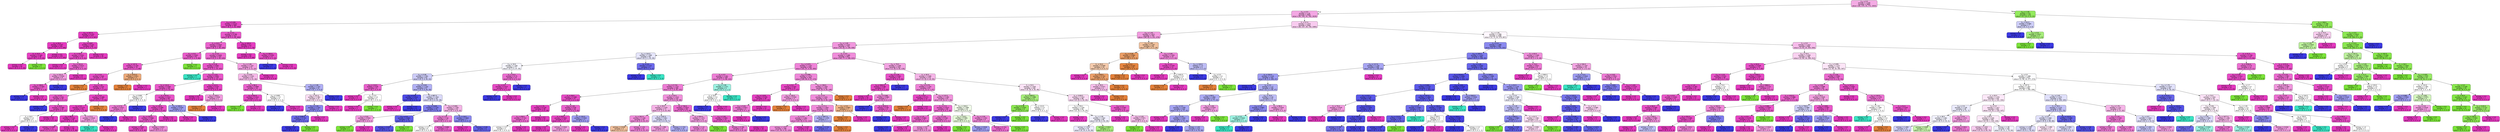 digraph Tree {
node [shape=box, style="filled, rounded", color="black", fontname=helvetica] ;
edge [fontname=helvetica] ;
0 [label=<X<SUB>16</SUB> &le; 0.5<br/>entropy = 1.528<br/>samples = 2800<br/>value = [91, 275, 31, 771, 1632]>, fillcolor="#f4abe4"] ;
1 [label=<X<SUB>19</SUB> &le; 0.5<br/>entropy = 1.44<br/>samples = 2665<br/>value = [91, 162, 31, 762, 1619]>, fillcolor="#f3a6e3"] ;
0 -> 1 [labeldistance=2.5, labelangle=45, headlabel="True"] ;
2 [label=<X<SUB>18</SUB> &le; 0.155<br/>entropy = 0.513<br/>samples = 583<br/>value = [8, 5, 2, 32, 536]>, fillcolor="#e74ac5"] ;
1 -> 2 ;
3 [label=<X<SUB>22</SUB> &le; 107.5<br/>entropy = 0.123<br/>samples = 271<br/>value = [0, 1, 0, 3, 267]>, fillcolor="#e53cc1"] ;
2 -> 3 ;
4 [label=<X<SUB>1</SUB> &le; 25.5<br/>entropy = 0.047<br/>samples = 191<br/>value = [0, 1, 0, 0, 190]>, fillcolor="#e53ac0"] ;
3 -> 4 ;
5 [label=<X<SUB>1</SUB> &le; 24.5<br/>entropy = 0.183<br/>samples = 36<br/>value = [0, 1, 0, 0, 35]>, fillcolor="#e63fc2"] ;
4 -> 5 ;
6 [label=<entropy = 0.0<br/>samples = 35<br/>value = [0, 0, 0, 0, 35]>, fillcolor="#e539c0"] ;
5 -> 6 ;
7 [label=<entropy = 0.0<br/>samples = 1<br/>value = [0, 1, 0, 0, 0]>, fillcolor="#7be539"] ;
5 -> 7 ;
8 [label=<entropy = 0.0<br/>samples = 155<br/>value = [0, 0, 0, 0, 155]>, fillcolor="#e539c0"] ;
4 -> 8 ;
9 [label=<X<SUB>18</SUB> &le; 0.007<br/>entropy = 0.231<br/>samples = 80<br/>value = [0, 0, 0, 3, 77]>, fillcolor="#e641c2"] ;
3 -> 9 ;
10 [label=<X<SUB>1</SUB> &le; 44.5<br/>entropy = 0.431<br/>samples = 34<br/>value = [0, 0, 0, 3, 31]>, fillcolor="#e84cc6"] ;
9 -> 10 ;
11 [label=<entropy = 0.0<br/>samples = 17<br/>value = [0, 0, 0, 0, 17]>, fillcolor="#e539c0"] ;
10 -> 11 ;
12 [label=<X<SUB>26</SUB> &le; 151.0<br/>entropy = 0.672<br/>samples = 17<br/>value = [0, 0, 0, 3, 14]>, fillcolor="#eb63ce"] ;
10 -> 12 ;
13 [label=<X<SUB>26</SUB> &le; 131.0<br/>entropy = 0.918<br/>samples = 9<br/>value = [0, 0, 0, 3, 6]>, fillcolor="#f29ce0"] ;
12 -> 13 ;
14 [label=<X<SUB>22</SUB> &le; 108.5<br/>entropy = 0.592<br/>samples = 7<br/>value = [0, 0, 0, 1, 6]>, fillcolor="#e95acb"] ;
13 -> 14 ;
15 [label=<entropy = 0.0<br/>samples = 1<br/>value = [0, 0, 0, 1, 0]>, fillcolor="#3c39e5"] ;
14 -> 15 ;
16 [label=<entropy = 0.0<br/>samples = 6<br/>value = [0, 0, 0, 0, 6]>, fillcolor="#e539c0"] ;
14 -> 16 ;
17 [label=<entropy = 0.0<br/>samples = 2<br/>value = [0, 0, 0, 2, 0]>, fillcolor="#3c39e5"] ;
13 -> 17 ;
18 [label=<entropy = 0.0<br/>samples = 8<br/>value = [0, 0, 0, 0, 8]>, fillcolor="#e539c0"] ;
12 -> 18 ;
19 [label=<entropy = 0.0<br/>samples = 46<br/>value = [0, 0, 0, 0, 46]>, fillcolor="#e539c0"] ;
9 -> 19 ;
20 [label=<X<SUB>3</SUB> &le; 0.5<br/>entropy = 0.766<br/>samples = 312<br/>value = [8, 4, 2, 29, 269]>, fillcolor="#e957ca"] ;
2 -> 20 ;
21 [label=<X<SUB>1</SUB> &le; 43.5<br/>entropy = 0.924<br/>samples = 235<br/>value = [8, 4, 2, 28, 193]>, fillcolor="#ea61cd"] ;
20 -> 21 ;
22 [label=<X<SUB>12</SUB> &le; 0.5<br/>entropy = 0.903<br/>samples = 81<br/>value = [7, 2, 1, 3, 68]>, fillcolor="#ea5ccb"] ;
21 -> 22 ;
23 [label=<X<SUB>26</SUB> &le; 147.5<br/>entropy = 0.755<br/>samples = 79<br/>value = [7, 0, 1, 3, 68]>, fillcolor="#e957ca"] ;
22 -> 23 ;
24 [label=<X<SUB>1</SUB> &le; 4.5<br/>entropy = 0.64<br/>samples = 75<br/>value = [4, 0, 1, 3, 67]>, fillcolor="#e84fc7"] ;
23 -> 24 ;
25 [label=<entropy = 0.0<br/>samples = 2<br/>value = [2, 0, 0, 0, 0]>, fillcolor="#e58139"] ;
24 -> 25 ;
26 [label=<X<SUB>18</SUB> &le; 1.35<br/>entropy = 0.53<br/>samples = 73<br/>value = [2, 0, 1, 3, 67]>, fillcolor="#e74ac5"] ;
24 -> 26 ;
27 [label=<X<SUB>25</SUB> &le; 0.5<br/>entropy = 0.61<br/>samples = 20<br/>value = [0, 0, 0, 3, 17]>, fillcolor="#ea5ccb"] ;
26 -> 27 ;
28 [label=<entropy = 0.0<br/>samples = 1<br/>value = [0, 0, 0, 1, 0]>, fillcolor="#3c39e5"] ;
27 -> 28 ;
29 [label=<X<SUB>1</SUB> &le; 20.0<br/>entropy = 0.485<br/>samples = 19<br/>value = [0, 0, 0, 2, 17]>, fillcolor="#e850c7"] ;
27 -> 29 ;
30 [label=<X<SUB>1</SUB> &le; 16.0<br/>entropy = 1.0<br/>samples = 4<br/>value = [0, 0, 0, 2, 2]>, fillcolor="#ffffff"] ;
29 -> 30 ;
31 [label=<entropy = 0.0<br/>samples = 2<br/>value = [0, 0, 0, 0, 2]>, fillcolor="#e539c0"] ;
30 -> 31 ;
32 [label=<entropy = 0.0<br/>samples = 2<br/>value = [0, 0, 0, 2, 0]>, fillcolor="#3c39e5"] ;
30 -> 32 ;
33 [label=<entropy = 0.0<br/>samples = 15<br/>value = [0, 0, 0, 0, 15]>, fillcolor="#e539c0"] ;
29 -> 33 ;
34 [label=<X<SUB>7</SUB> &le; 0.5<br/>entropy = 0.366<br/>samples = 53<br/>value = [2, 0, 1, 0, 50]>, fillcolor="#e745c4"] ;
26 -> 34 ;
35 [label=<X<SUB>6</SUB> &le; 0.5<br/>entropy = 0.274<br/>samples = 52<br/>value = [1, 0, 1, 0, 50]>, fillcolor="#e641c2"] ;
34 -> 35 ;
36 [label=<X<SUB>26</SUB> &le; 85.5<br/>entropy = 0.144<br/>samples = 49<br/>value = [1, 0, 0, 0, 48]>, fillcolor="#e63dc1"] ;
35 -> 36 ;
37 [label=<entropy = 0.439<br/>samples = 11<br/>value = [1, 0, 0, 0, 10]>, fillcolor="#e84dc6"] ;
36 -> 37 ;
38 [label=<entropy = 0.0<br/>samples = 38<br/>value = [0, 0, 0, 0, 38]>, fillcolor="#e539c0"] ;
36 -> 38 ;
39 [label=<X<SUB>1</SUB> &le; 27.0<br/>entropy = 0.918<br/>samples = 3<br/>value = [0, 0, 1, 0, 2]>, fillcolor="#f29ce0"] ;
35 -> 39 ;
40 [label=<entropy = 0.0<br/>samples = 1<br/>value = [0, 0, 1, 0, 0]>, fillcolor="#39e5c5"] ;
39 -> 40 ;
41 [label=<entropy = 0.0<br/>samples = 2<br/>value = [0, 0, 0, 0, 2]>, fillcolor="#e539c0"] ;
39 -> 41 ;
42 [label=<entropy = 0.0<br/>samples = 1<br/>value = [1, 0, 0, 0, 0]>, fillcolor="#e58139"] ;
34 -> 42 ;
43 [label=<X<SUB>0</SUB> &le; 2070.0<br/>entropy = 0.811<br/>samples = 4<br/>value = [3, 0, 0, 0, 1]>, fillcolor="#eeab7b"] ;
23 -> 43 ;
44 [label=<entropy = 0.0<br/>samples = 3<br/>value = [3, 0, 0, 0, 0]>, fillcolor="#e58139"] ;
43 -> 44 ;
45 [label=<entropy = 0.0<br/>samples = 1<br/>value = [0, 0, 0, 0, 1]>, fillcolor="#e539c0"] ;
43 -> 45 ;
46 [label=<entropy = 0.0<br/>samples = 2<br/>value = [0, 2, 0, 0, 0]>, fillcolor="#7be539"] ;
22 -> 46 ;
47 [label=<X<SUB>2</SUB> &le; 0.5<br/>entropy = 0.846<br/>samples = 154<br/>value = [1, 2, 1, 25, 125]>, fillcolor="#eb66ce"] ;
21 -> 47 ;
48 [label=<X<SUB>18</SUB> &le; 0.18<br/>entropy = 0.667<br/>samples = 117<br/>value = [1, 0, 1, 14, 101]>, fillcolor="#e958ca"] ;
47 -> 48 ;
49 [label=<entropy = 0.0<br/>samples = 1<br/>value = [0, 0, 1, 0, 0]>, fillcolor="#39e5c5"] ;
48 -> 49 ;
50 [label=<X<SUB>24</SUB> &le; 1.115<br/>entropy = 0.601<br/>samples = 116<br/>value = [1, 0, 0, 14, 101]>, fillcolor="#e956c9"] ;
48 -> 50 ;
51 [label=<X<SUB>0</SUB> &le; 115.0<br/>entropy = 0.584<br/>samples = 100<br/>value = [0, 0, 0, 14, 86]>, fillcolor="#e959ca"] ;
50 -> 51 ;
52 [label=<X<SUB>24</SUB> &le; 0.905<br/>entropy = 1.0<br/>samples = 6<br/>value = [0, 0, 0, 3, 3]>, fillcolor="#ffffff"] ;
51 -> 52 ;
53 [label=<X<SUB>24</SUB> &le; 0.74<br/>entropy = 0.811<br/>samples = 4<br/>value = [0, 0, 0, 1, 3]>, fillcolor="#ee7bd5"] ;
52 -> 53 ;
54 [label=<entropy = 0.0<br/>samples = 1<br/>value = [0, 0, 0, 1, 0]>, fillcolor="#3c39e5"] ;
53 -> 54 ;
55 [label=<entropy = 0.0<br/>samples = 3<br/>value = [0, 0, 0, 0, 3]>, fillcolor="#e539c0"] ;
53 -> 55 ;
56 [label=<entropy = 0.0<br/>samples = 2<br/>value = [0, 0, 0, 2, 0]>, fillcolor="#3c39e5"] ;
52 -> 56 ;
57 [label=<X<SUB>1</SUB> &le; 87.0<br/>entropy = 0.521<br/>samples = 94<br/>value = [0, 0, 0, 11, 83]>, fillcolor="#e853c8"] ;
51 -> 57 ;
58 [label=<X<SUB>26</SUB> &le; 116.5<br/>entropy = 0.466<br/>samples = 91<br/>value = [0, 0, 0, 9, 82]>, fillcolor="#e84fc7"] ;
57 -> 58 ;
59 [label=<X<SUB>22</SUB> &le; 102.0<br/>entropy = 0.569<br/>samples = 67<br/>value = [0, 0, 0, 9, 58]>, fillcolor="#e958ca"] ;
58 -> 59 ;
60 [label=<entropy = 0.402<br/>samples = 50<br/>value = [0, 0, 0, 4, 46]>, fillcolor="#e74ac5"] ;
59 -> 60 ;
61 [label=<entropy = 0.874<br/>samples = 17<br/>value = [0, 0, 0, 5, 12]>, fillcolor="#f08bda"] ;
59 -> 61 ;
62 [label=<entropy = 0.0<br/>samples = 24<br/>value = [0, 0, 0, 0, 24]>, fillcolor="#e539c0"] ;
58 -> 62 ;
63 [label=<X<SUB>22</SUB> &le; 100.5<br/>entropy = 0.918<br/>samples = 3<br/>value = [0, 0, 0, 2, 1]>, fillcolor="#9e9cf2"] ;
57 -> 63 ;
64 [label=<entropy = 0.0<br/>samples = 1<br/>value = [0, 0, 0, 0, 1]>, fillcolor="#e539c0"] ;
63 -> 64 ;
65 [label=<entropy = 0.0<br/>samples = 2<br/>value = [0, 0, 0, 2, 0]>, fillcolor="#3c39e5"] ;
63 -> 65 ;
66 [label=<X<SUB>26</SUB> &le; 112.5<br/>entropy = 0.337<br/>samples = 16<br/>value = [1, 0, 0, 0, 15]>, fillcolor="#e746c4"] ;
50 -> 66 ;
67 [label=<entropy = 0.0<br/>samples = 13<br/>value = [0, 0, 0, 0, 13]>, fillcolor="#e539c0"] ;
66 -> 67 ;
68 [label=<X<SUB>22</SUB> &le; 140.5<br/>entropy = 0.918<br/>samples = 3<br/>value = [1, 0, 0, 0, 2]>, fillcolor="#f29ce0"] ;
66 -> 68 ;
69 [label=<entropy = 0.0<br/>samples = 1<br/>value = [1, 0, 0, 0, 0]>, fillcolor="#e58139"] ;
68 -> 69 ;
70 [label=<entropy = 0.0<br/>samples = 2<br/>value = [0, 0, 0, 0, 2]>, fillcolor="#e539c0"] ;
68 -> 70 ;
71 [label=<X<SUB>24</SUB> &le; 1.06<br/>entropy = 1.153<br/>samples = 37<br/>value = [0, 2, 0, 11, 24]>, fillcolor="#f29ce0"] ;
47 -> 71 ;
72 [label=<X<SUB>24</SUB> &le; 0.93<br/>entropy = 1.241<br/>samples = 31<br/>value = [0, 2, 0, 11, 18]>, fillcolor="#f6bae9"] ;
71 -> 72 ;
73 [label=<X<SUB>22</SUB> &le; 98.0<br/>entropy = 0.868<br/>samples = 16<br/>value = [0, 1, 0, 2, 13]>, fillcolor="#eb63ce"] ;
72 -> 73 ;
74 [label=<X<SUB>0</SUB> &le; 634.5<br/>entropy = 0.414<br/>samples = 12<br/>value = [0, 1, 0, 0, 11]>, fillcolor="#e74bc6"] ;
73 -> 74 ;
75 [label=<entropy = 0.0<br/>samples = 1<br/>value = [0, 1, 0, 0, 0]>, fillcolor="#7be539"] ;
74 -> 75 ;
76 [label=<entropy = 0.0<br/>samples = 11<br/>value = [0, 0, 0, 0, 11]>, fillcolor="#e539c0"] ;
74 -> 76 ;
77 [label=<X<SUB>24</SUB> &le; 0.905<br/>entropy = 1.0<br/>samples = 4<br/>value = [0, 0, 0, 2, 2]>, fillcolor="#ffffff"] ;
73 -> 77 ;
78 [label=<entropy = 0.0<br/>samples = 2<br/>value = [0, 0, 0, 2, 0]>, fillcolor="#3c39e5"] ;
77 -> 78 ;
79 [label=<entropy = 0.0<br/>samples = 2<br/>value = [0, 0, 0, 0, 2]>, fillcolor="#e539c0"] ;
77 -> 79 ;
80 [label=<X<SUB>18</SUB> &le; 1.95<br/>entropy = 1.231<br/>samples = 15<br/>value = [0, 1, 0, 9, 5]>, fillcolor="#b1b0f5"] ;
72 -> 80 ;
81 [label=<X<SUB>26</SUB> &le; 101.0<br/>entropy = 1.361<br/>samples = 10<br/>value = [0, 1, 0, 4, 5]>, fillcolor="#fbdef4"] ;
80 -> 81 ;
82 [label=<X<SUB>24</SUB> &le; 1.03<br/>entropy = 1.252<br/>samples = 6<br/>value = [0, 1, 0, 4, 1]>, fillcolor="#8a88ef"] ;
81 -> 82 ;
83 [label=<X<SUB>0</SUB> &le; 2189.0<br/>entropy = 0.722<br/>samples = 5<br/>value = [0, 1, 0, 4, 0]>, fillcolor="#6d6aec"] ;
82 -> 83 ;
84 [label=<entropy = 0.0<br/>samples = 4<br/>value = [0, 0, 0, 4, 0]>, fillcolor="#3c39e5"] ;
83 -> 84 ;
85 [label=<entropy = 0.0<br/>samples = 1<br/>value = [0, 1, 0, 0, 0]>, fillcolor="#7be539"] ;
83 -> 85 ;
86 [label=<entropy = 0.0<br/>samples = 1<br/>value = [0, 0, 0, 0, 1]>, fillcolor="#e539c0"] ;
82 -> 86 ;
87 [label=<entropy = 0.0<br/>samples = 4<br/>value = [0, 0, 0, 0, 4]>, fillcolor="#e539c0"] ;
81 -> 87 ;
88 [label=<entropy = 0.0<br/>samples = 5<br/>value = [0, 0, 0, 5, 0]>, fillcolor="#3c39e5"] ;
80 -> 88 ;
89 [label=<entropy = 0.0<br/>samples = 6<br/>value = [0, 0, 0, 0, 6]>, fillcolor="#e539c0"] ;
71 -> 89 ;
90 [label=<X<SUB>22</SUB> &le; 163.0<br/>entropy = 0.1<br/>samples = 77<br/>value = [0, 0, 0, 1, 76]>, fillcolor="#e53cc1"] ;
20 -> 90 ;
91 [label=<entropy = 0.0<br/>samples = 66<br/>value = [0, 0, 0, 0, 66]>, fillcolor="#e539c0"] ;
90 -> 91 ;
92 [label=<X<SUB>22</SUB> &le; 165.0<br/>entropy = 0.439<br/>samples = 11<br/>value = [0, 0, 0, 1, 10]>, fillcolor="#e84dc6"] ;
90 -> 92 ;
93 [label=<entropy = 0.0<br/>samples = 1<br/>value = [0, 0, 0, 1, 0]>, fillcolor="#3c39e5"] ;
92 -> 93 ;
94 [label=<entropy = 0.0<br/>samples = 10<br/>value = [0, 0, 0, 0, 10]>, fillcolor="#e539c0"] ;
92 -> 94 ;
95 [label=<X<SUB>1</SUB> &le; 47.5<br/>entropy = 1.573<br/>samples = 2082<br/>value = [83, 157, 29, 730, 1083]>, fillcolor="#f8cbef"] ;
1 -> 95 ;
96 [label=<X<SUB>24</SUB> &le; 1.45<br/>entropy = 1.611<br/>samples = 794<br/>value = [80, 83, 4, 151, 476]>, fillcolor="#f29bdf"] ;
95 -> 96 ;
97 [label=<X<SUB>20</SUB> &le; 1.45<br/>entropy = 1.522<br/>samples = 735<br/>value = [42, 82, 4, 149, 458]>, fillcolor="#f197de"] ;
96 -> 97 ;
98 [label=<X<SUB>26</SUB> &le; 144.0<br/>entropy = 1.348<br/>samples = 82<br/>value = [0, 5, 1, 41, 35]>, fillcolor="#e6e6fc"] ;
97 -> 98 ;
99 [label=<X<SUB>18</SUB> &le; 19.0<br/>entropy = 1.281<br/>samples = 77<br/>value = [0, 5, 0, 37, 35]>, fillcolor="#f6f6fe"] ;
98 -> 99 ;
100 [label=<X<SUB>18</SUB> &le; 0.06<br/>entropy = 1.301<br/>samples = 63<br/>value = [0, 5, 0, 34, 24]>, fillcolor="#cdccf8"] ;
99 -> 100 ;
101 [label=<X<SUB>26</SUB> &le; 119.5<br/>entropy = 0.65<br/>samples = 6<br/>value = [0, 1, 0, 0, 5]>, fillcolor="#ea61cd"] ;
100 -> 101 ;
102 [label=<entropy = 0.0<br/>samples = 4<br/>value = [0, 0, 0, 0, 4]>, fillcolor="#e539c0"] ;
101 -> 102 ;
103 [label=<X<SUB>17</SUB> &le; 0.5<br/>entropy = 1.0<br/>samples = 2<br/>value = [0, 1, 0, 0, 1]>, fillcolor="#ffffff"] ;
101 -> 103 ;
104 [label=<entropy = 0.0<br/>samples = 1<br/>value = [0, 0, 0, 0, 1]>, fillcolor="#e539c0"] ;
103 -> 104 ;
105 [label=<entropy = 0.0<br/>samples = 1<br/>value = [0, 1, 0, 0, 0]>, fillcolor="#7be539"] ;
103 -> 105 ;
106 [label=<X<SUB>18</SUB> &le; 0.535<br/>entropy = 1.242<br/>samples = 57<br/>value = [0, 4, 0, 34, 19]>, fillcolor="#b2b1f5"] ;
100 -> 106 ;
107 [label=<X<SUB>20</SUB> &le; 0.45<br/>entropy = 0.414<br/>samples = 12<br/>value = [0, 0, 0, 11, 1]>, fillcolor="#4e4be7"] ;
106 -> 107 ;
108 [label=<entropy = 0.0<br/>samples = 1<br/>value = [0, 0, 0, 0, 1]>, fillcolor="#e539c0"] ;
107 -> 108 ;
109 [label=<entropy = 0.0<br/>samples = 11<br/>value = [0, 0, 0, 11, 0]>, fillcolor="#3c39e5"] ;
107 -> 109 ;
110 [label=<X<SUB>0</SUB> &le; 887.0<br/>entropy = 1.334<br/>samples = 45<br/>value = [0, 4, 0, 23, 18]>, fillcolor="#dbdafa"] ;
106 -> 110 ;
111 [label=<X<SUB>18</SUB> &le; 0.845<br/>entropy = 1.125<br/>samples = 21<br/>value = [0, 2, 0, 15, 4]>, fillcolor="#817fee"] ;
110 -> 111 ;
112 [label=<X<SUB>18</SUB> &le; 0.61<br/>entropy = 0.918<br/>samples = 3<br/>value = [0, 1, 0, 0, 2]>, fillcolor="#f29ce0"] ;
111 -> 112 ;
113 [label=<entropy = 0.0<br/>samples = 1<br/>value = [0, 1, 0, 0, 0]>, fillcolor="#7be539"] ;
112 -> 113 ;
114 [label=<entropy = 0.0<br/>samples = 2<br/>value = [0, 0, 0, 0, 2]>, fillcolor="#e539c0"] ;
112 -> 114 ;
115 [label=<X<SUB>14</SUB> &le; 0.5<br/>entropy = 0.803<br/>samples = 18<br/>value = [0, 1, 0, 15, 2]>, fillcolor="#615eea"] ;
111 -> 115 ;
116 [label=<entropy = 0.523<br/>samples = 17<br/>value = [0, 0, 0, 15, 2]>, fillcolor="#5653e8"] ;
115 -> 116 ;
117 [label=<entropy = 0.0<br/>samples = 1<br/>value = [0, 1, 0, 0, 0]>, fillcolor="#7be539"] ;
115 -> 117 ;
118 [label=<X<SUB>24</SUB> &le; 0.905<br/>entropy = 1.281<br/>samples = 24<br/>value = [0, 2, 0, 8, 14]>, fillcolor="#f5b5e7"] ;
110 -> 118 ;
119 [label=<X<SUB>20</SUB> &le; 1.15<br/>entropy = 1.16<br/>samples = 17<br/>value = [0, 2, 0, 3, 12]>, fillcolor="#ee80d6"] ;
118 -> 119 ;
120 [label=<entropy = 1.0<br/>samples = 6<br/>value = [0, 0, 0, 3, 3]>, fillcolor="#ffffff"] ;
119 -> 120 ;
121 [label=<entropy = 0.684<br/>samples = 11<br/>value = [0, 2, 0, 0, 9]>, fillcolor="#eb65ce"] ;
119 -> 121 ;
122 [label=<X<SUB>1</SUB> &le; 18.0<br/>entropy = 0.863<br/>samples = 7<br/>value = [0, 0, 0, 5, 2]>, fillcolor="#8a88ef"] ;
118 -> 122 ;
123 [label=<entropy = 0.0<br/>samples = 1<br/>value = [0, 0, 0, 0, 1]>, fillcolor="#e539c0"] ;
122 -> 123 ;
124 [label=<entropy = 0.65<br/>samples = 6<br/>value = [0, 0, 0, 5, 1]>, fillcolor="#6361ea"] ;
122 -> 124 ;
125 [label=<X<SUB>1</SUB> &le; 43.0<br/>entropy = 0.75<br/>samples = 14<br/>value = [0, 0, 0, 3, 11]>, fillcolor="#ec6fd1"] ;
99 -> 125 ;
126 [label=<X<SUB>23</SUB> &le; 0.5<br/>entropy = 0.414<br/>samples = 12<br/>value = [0, 0, 0, 1, 11]>, fillcolor="#e74bc6"] ;
125 -> 126 ;
127 [label=<entropy = 0.0<br/>samples = 1<br/>value = [0, 0, 0, 1, 0]>, fillcolor="#3c39e5"] ;
126 -> 127 ;
128 [label=<entropy = 0.0<br/>samples = 11<br/>value = [0, 0, 0, 0, 11]>, fillcolor="#e539c0"] ;
126 -> 128 ;
129 [label=<entropy = 0.0<br/>samples = 2<br/>value = [0, 0, 0, 2, 0]>, fillcolor="#3c39e5"] ;
125 -> 129 ;
130 [label=<X<SUB>6</SUB> &le; 0.5<br/>entropy = 0.722<br/>samples = 5<br/>value = [0, 0, 1, 4, 0]>, fillcolor="#6d6aec"] ;
98 -> 130 ;
131 [label=<entropy = 0.0<br/>samples = 4<br/>value = [0, 0, 0, 4, 0]>, fillcolor="#3c39e5"] ;
130 -> 131 ;
132 [label=<entropy = 0.0<br/>samples = 1<br/>value = [0, 0, 1, 0, 0]>, fillcolor="#39e5c5"] ;
130 -> 132 ;
133 [label=<X<SUB>2</SUB> &le; 0.5<br/>entropy = 1.489<br/>samples = 653<br/>value = [42, 77, 3, 108, 423]>, fillcolor="#f08ddb"] ;
97 -> 133 ;
134 [label=<X<SUB>24</SUB> &le; 0.975<br/>entropy = 1.437<br/>samples = 449<br/>value = [41, 37, 3, 63, 305]>, fillcolor="#ef83d8"] ;
133 -> 134 ;
135 [label=<X<SUB>6</SUB> &le; 0.5<br/>entropy = 1.261<br/>samples = 185<br/>value = [7, 7, 3, 36, 132]>, fillcolor="#ee7fd6"] ;
134 -> 135 ;
136 [label=<X<SUB>24</SUB> &le; 0.715<br/>entropy = 1.157<br/>samples = 180<br/>value = [7, 7, 0, 35, 131]>, fillcolor="#ee7cd5"] ;
135 -> 136 ;
137 [label=<X<SUB>1</SUB> &le; 36.0<br/>entropy = 0.489<br/>samples = 47<br/>value = [0, 1, 0, 3, 43]>, fillcolor="#e74bc6"] ;
136 -> 137 ;
138 [label=<X<SUB>20</SUB> &le; 1.75<br/>entropy = 0.216<br/>samples = 29<br/>value = [0, 1, 0, 0, 28]>, fillcolor="#e640c2"] ;
137 -> 138 ;
139 [label=<X<SUB>22</SUB> &le; 96.5<br/>entropy = 0.722<br/>samples = 5<br/>value = [0, 1, 0, 0, 4]>, fillcolor="#ec6ad0"] ;
138 -> 139 ;
140 [label=<entropy = 1.0<br/>samples = 2<br/>value = [0, 1, 0, 0, 1]>, fillcolor="#ffffff"] ;
139 -> 140 ;
141 [label=<entropy = 0.0<br/>samples = 3<br/>value = [0, 0, 0, 0, 3]>, fillcolor="#e539c0"] ;
139 -> 141 ;
142 [label=<entropy = 0.0<br/>samples = 24<br/>value = [0, 0, 0, 0, 24]>, fillcolor="#e539c0"] ;
138 -> 142 ;
143 [label=<X<SUB>20</SUB> &le; 2.45<br/>entropy = 0.65<br/>samples = 18<br/>value = [0, 0, 0, 3, 15]>, fillcolor="#ea61cd"] ;
137 -> 143 ;
144 [label=<X<SUB>1</SUB> &le; 45.5<br/>entropy = 0.353<br/>samples = 15<br/>value = [0, 0, 0, 1, 14]>, fillcolor="#e747c4"] ;
143 -> 144 ;
145 [label=<entropy = 0.0<br/>samples = 12<br/>value = [0, 0, 0, 0, 12]>, fillcolor="#e539c0"] ;
144 -> 145 ;
146 [label=<entropy = 0.918<br/>samples = 3<br/>value = [0, 0, 0, 1, 2]>, fillcolor="#f29ce0"] ;
144 -> 146 ;
147 [label=<X<SUB>22</SUB> &le; 104.5<br/>entropy = 0.918<br/>samples = 3<br/>value = [0, 0, 0, 2, 1]>, fillcolor="#9e9cf2"] ;
143 -> 147 ;
148 [label=<entropy = 0.0<br/>samples = 1<br/>value = [0, 0, 0, 0, 1]>, fillcolor="#e539c0"] ;
147 -> 148 ;
149 [label=<entropy = 0.0<br/>samples = 2<br/>value = [0, 0, 0, 2, 0]>, fillcolor="#3c39e5"] ;
147 -> 149 ;
150 [label=<X<SUB>1</SUB> &le; 35.5<br/>entropy = 1.314<br/>samples = 133<br/>value = [7, 6, 0, 32, 88]>, fillcolor="#f191dc"] ;
136 -> 150 ;
151 [label=<X<SUB>1</SUB> &le; 29.5<br/>entropy = 1.479<br/>samples = 77<br/>value = [7, 3, 0, 23, 44]>, fillcolor="#f5b2e6"] ;
150 -> 151 ;
152 [label=<X<SUB>0</SUB> &le; 261.5<br/>entropy = 1.146<br/>samples = 54<br/>value = [4, 0, 0, 13, 37]>, fillcolor="#f08bda"] ;
151 -> 152 ;
153 [label=<entropy = 0.918<br/>samples = 3<br/>value = [2, 0, 0, 1, 0]>, fillcolor="#f2c09c"] ;
152 -> 153 ;
154 [label=<entropy = 1.01<br/>samples = 51<br/>value = [2, 0, 0, 12, 37]>, fillcolor="#ee80d7"] ;
152 -> 154 ;
155 [label=<X<SUB>0</SUB> &le; 1182.5<br/>entropy = 1.811<br/>samples = 23<br/>value = [3, 3, 0, 10, 7]>, fillcolor="#dadafa"] ;
151 -> 155 ;
156 [label=<entropy = 1.299<br/>samples = 8<br/>value = [1, 0, 0, 2, 5]>, fillcolor="#f29ce0"] ;
155 -> 156 ;
157 [label=<entropy = 1.723<br/>samples = 15<br/>value = [2, 3, 0, 8, 2]>, fillcolor="#aeacf4"] ;
155 -> 157 ;
158 [label=<X<SUB>0</SUB> &le; 748.0<br/>entropy = 0.923<br/>samples = 56<br/>value = [0, 3, 0, 9, 44]>, fillcolor="#ec6cd0"] ;
150 -> 158 ;
159 [label=<X<SUB>0</SUB> &le; 659.0<br/>entropy = 1.371<br/>samples = 15<br/>value = [0, 3, 0, 3, 9]>, fillcolor="#f29ce0"] ;
158 -> 159 ;
160 [label=<entropy = 1.14<br/>samples = 13<br/>value = [0, 1, 0, 3, 9]>, fillcolor="#ef88d9"] ;
159 -> 160 ;
161 [label=<entropy = 0.0<br/>samples = 2<br/>value = [0, 2, 0, 0, 0]>, fillcolor="#7be539"] ;
159 -> 161 ;
162 [label=<X<SUB>20</SUB> &le; 2.05<br/>entropy = 0.601<br/>samples = 41<br/>value = [0, 0, 0, 6, 35]>, fillcolor="#e95bcb"] ;
158 -> 162 ;
163 [label=<entropy = 0.795<br/>samples = 25<br/>value = [0, 0, 0, 6, 19]>, fillcolor="#ed78d4"] ;
162 -> 163 ;
164 [label=<entropy = 0.0<br/>samples = 16<br/>value = [0, 0, 0, 0, 16]>, fillcolor="#e539c0"] ;
162 -> 164 ;
165 [label=<X<SUB>18</SUB> &le; 1.09<br/>entropy = 1.371<br/>samples = 5<br/>value = [0, 0, 3, 1, 1]>, fillcolor="#9cf2e2"] ;
135 -> 165 ;
166 [label=<X<SUB>1</SUB> &le; 19.5<br/>entropy = 1.0<br/>samples = 2<br/>value = [0, 0, 0, 1, 1]>, fillcolor="#ffffff"] ;
165 -> 166 ;
167 [label=<entropy = 0.0<br/>samples = 1<br/>value = [0, 0, 0, 1, 0]>, fillcolor="#3c39e5"] ;
166 -> 167 ;
168 [label=<entropy = 0.0<br/>samples = 1<br/>value = [0, 0, 0, 0, 1]>, fillcolor="#e539c0"] ;
166 -> 168 ;
169 [label=<entropy = 0.0<br/>samples = 3<br/>value = [0, 0, 3, 0, 0]>, fillcolor="#39e5c5"] ;
165 -> 169 ;
170 [label=<X<SUB>18</SUB> &le; 0.095<br/>entropy = 1.473<br/>samples = 264<br/>value = [34, 30, 0, 27, 173]>, fillcolor="#ef87d9"] ;
134 -> 170 ;
171 [label=<X<SUB>7</SUB> &le; 0.5<br/>entropy = 0.431<br/>samples = 29<br/>value = [1, 0, 0, 1, 27]>, fillcolor="#e747c4"] ;
170 -> 171 ;
172 [label=<X<SUB>24</SUB> &le; 1.015<br/>entropy = 0.235<br/>samples = 26<br/>value = [0, 0, 0, 1, 25]>, fillcolor="#e641c3"] ;
171 -> 172 ;
173 [label=<X<SUB>18</SUB> &le; 0.03<br/>entropy = 0.811<br/>samples = 4<br/>value = [0, 0, 0, 1, 3]>, fillcolor="#ee7bd5"] ;
172 -> 173 ;
174 [label=<entropy = 0.0<br/>samples = 3<br/>value = [0, 0, 0, 0, 3]>, fillcolor="#e539c0"] ;
173 -> 174 ;
175 [label=<entropy = 0.0<br/>samples = 1<br/>value = [0, 0, 0, 1, 0]>, fillcolor="#3c39e5"] ;
173 -> 175 ;
176 [label=<entropy = 0.0<br/>samples = 22<br/>value = [0, 0, 0, 0, 22]>, fillcolor="#e539c0"] ;
172 -> 176 ;
177 [label=<X<SUB>22</SUB> &le; 126.0<br/>entropy = 0.918<br/>samples = 3<br/>value = [1, 0, 0, 0, 2]>, fillcolor="#f29ce0"] ;
171 -> 177 ;
178 [label=<entropy = 0.0<br/>samples = 1<br/>value = [1, 0, 0, 0, 0]>, fillcolor="#e58139"] ;
177 -> 178 ;
179 [label=<entropy = 0.0<br/>samples = 2<br/>value = [0, 0, 0, 0, 2]>, fillcolor="#e539c0"] ;
177 -> 179 ;
180 [label=<X<SUB>22</SUB> &le; 198.5<br/>entropy = 1.555<br/>samples = 235<br/>value = [33, 30, 0, 26, 146]>, fillcolor="#f090dc"] ;
170 -> 180 ;
181 [label=<X<SUB>7</SUB> &le; 0.5<br/>entropy = 1.531<br/>samples = 231<br/>value = [29, 30, 0, 26, 146]>, fillcolor="#f08ddb"] ;
180 -> 181 ;
182 [label=<X<SUB>18</SUB> &le; 27.2<br/>entropy = 1.504<br/>samples = 224<br/>value = [24, 30, 0, 26, 144]>, fillcolor="#f08bda"] ;
181 -> 182 ;
183 [label=<X<SUB>3</SUB> &le; 0.5<br/>entropy = 1.461<br/>samples = 217<br/>value = [22, 30, 0, 22, 143]>, fillcolor="#ef87d9"] ;
182 -> 183 ;
184 [label=<entropy = 1.527<br/>samples = 198<br/>value = [21, 30, 0, 22, 125]>, fillcolor="#f08fdb"] ;
183 -> 184 ;
185 [label=<entropy = 0.297<br/>samples = 19<br/>value = [1, 0, 0, 0, 18]>, fillcolor="#e644c4"] ;
183 -> 185 ;
186 [label=<X<SUB>0</SUB> &le; 1667.5<br/>entropy = 1.379<br/>samples = 7<br/>value = [2, 0, 0, 4, 1]>, fillcolor="#b1b0f5"] ;
182 -> 186 ;
187 [label=<entropy = 0.722<br/>samples = 5<br/>value = [0, 0, 0, 4, 1]>, fillcolor="#6d6aec"] ;
186 -> 187 ;
188 [label=<entropy = 0.0<br/>samples = 2<br/>value = [2, 0, 0, 0, 0]>, fillcolor="#e58139"] ;
186 -> 188 ;
189 [label=<X<SUB>11</SUB> &le; 0.5<br/>entropy = 0.863<br/>samples = 7<br/>value = [5, 0, 0, 0, 2]>, fillcolor="#efb388"] ;
181 -> 189 ;
190 [label=<entropy = 0.0<br/>samples = 5<br/>value = [5, 0, 0, 0, 0]>, fillcolor="#e58139"] ;
189 -> 190 ;
191 [label=<entropy = 0.0<br/>samples = 2<br/>value = [0, 0, 0, 0, 2]>, fillcolor="#e539c0"] ;
189 -> 191 ;
192 [label=<entropy = 0.0<br/>samples = 4<br/>value = [4, 0, 0, 0, 0]>, fillcolor="#e58139"] ;
180 -> 192 ;
193 [label=<X<SUB>26</SUB> &le; 79.5<br/>entropy = 1.436<br/>samples = 204<br/>value = [1, 40, 0, 45, 118]>, fillcolor="#f3a4e2"] ;
133 -> 193 ;
194 [label=<X<SUB>24</SUB> &le; 1.19<br/>entropy = 0.491<br/>samples = 28<br/>value = [0, 0, 0, 3, 25]>, fillcolor="#e851c8"] ;
193 -> 194 ;
195 [label=<X<SUB>0</SUB> &le; 1902.5<br/>entropy = 0.381<br/>samples = 27<br/>value = [0, 0, 0, 2, 25]>, fillcolor="#e749c5"] ;
194 -> 195 ;
196 [label=<entropy = 0.0<br/>samples = 20<br/>value = [0, 0, 0, 0, 20]>, fillcolor="#e539c0"] ;
195 -> 196 ;
197 [label=<X<SUB>18</SUB> &le; 0.348<br/>entropy = 0.863<br/>samples = 7<br/>value = [0, 0, 0, 2, 5]>, fillcolor="#ef88d9"] ;
195 -> 197 ;
198 [label=<entropy = 0.0<br/>samples = 1<br/>value = [0, 0, 0, 1, 0]>, fillcolor="#3c39e5"] ;
197 -> 198 ;
199 [label=<X<SUB>0</SUB> &le; 2015.5<br/>entropy = 0.65<br/>samples = 6<br/>value = [0, 0, 0, 1, 5]>, fillcolor="#ea61cd"] ;
197 -> 199 ;
200 [label=<entropy = 0.0<br/>samples = 1<br/>value = [0, 0, 0, 1, 0]>, fillcolor="#3c39e5"] ;
199 -> 200 ;
201 [label=<entropy = 0.0<br/>samples = 5<br/>value = [0, 0, 0, 0, 5]>, fillcolor="#e539c0"] ;
199 -> 201 ;
202 [label=<entropy = 0.0<br/>samples = 1<br/>value = [0, 0, 0, 1, 0]>, fillcolor="#3c39e5"] ;
194 -> 202 ;
203 [label=<X<SUB>1</SUB> &le; 30.5<br/>entropy = 1.508<br/>samples = 176<br/>value = [1, 40, 0, 42, 93]>, fillcolor="#f5b4e7"] ;
193 -> 203 ;
204 [label=<X<SUB>18</SUB> &le; 0.175<br/>entropy = 1.234<br/>samples = 67<br/>value = [1, 12, 0, 7, 47]>, fillcolor="#ee81d7"] ;
203 -> 204 ;
205 [label=<X<SUB>1</SUB> &le; 8.0<br/>entropy = 0.371<br/>samples = 14<br/>value = [1, 0, 0, 0, 13]>, fillcolor="#e748c5"] ;
204 -> 205 ;
206 [label=<entropy = 0.0<br/>samples = 1<br/>value = [1, 0, 0, 0, 0]>, fillcolor="#e58139"] ;
205 -> 206 ;
207 [label=<entropy = 0.0<br/>samples = 13<br/>value = [0, 0, 0, 0, 13]>, fillcolor="#e539c0"] ;
205 -> 207 ;
208 [label=<X<SUB>26</SUB> &le; 115.5<br/>entropy = 1.282<br/>samples = 53<br/>value = [0, 12, 0, 7, 34]>, fillcolor="#f195dd"] ;
204 -> 208 ;
209 [label=<X<SUB>1</SUB> &le; 17.5<br/>entropy = 0.913<br/>samples = 38<br/>value = [0, 6, 0, 2, 30]>, fillcolor="#ec6ad0"] ;
208 -> 209 ;
210 [label=<X<SUB>20</SUB> &le; 1.9<br/>entropy = 0.684<br/>samples = 11<br/>value = [0, 0, 0, 2, 9]>, fillcolor="#eb65ce"] ;
209 -> 210 ;
211 [label=<entropy = 0.0<br/>samples = 2<br/>value = [0, 0, 0, 2, 0]>, fillcolor="#3c39e5"] ;
210 -> 211 ;
212 [label=<entropy = 0.0<br/>samples = 9<br/>value = [0, 0, 0, 0, 9]>, fillcolor="#e539c0"] ;
210 -> 212 ;
213 [label=<X<SUB>18</SUB> &le; 2.25<br/>entropy = 0.764<br/>samples = 27<br/>value = [0, 6, 0, 0, 21]>, fillcolor="#ec72d2"] ;
209 -> 213 ;
214 [label=<entropy = 0.9<br/>samples = 19<br/>value = [0, 6, 0, 0, 13]>, fillcolor="#f194dd"] ;
213 -> 214 ;
215 [label=<entropy = 0.0<br/>samples = 8<br/>value = [0, 0, 0, 0, 8]>, fillcolor="#e539c0"] ;
213 -> 215 ;
216 [label=<X<SUB>26</SUB> &le; 136.0<br/>entropy = 1.566<br/>samples = 15<br/>value = [0, 6, 0, 5, 4]>, fillcolor="#f2fceb"] ;
208 -> 216 ;
217 [label=<X<SUB>22</SUB> &le; 118.5<br/>entropy = 0.991<br/>samples = 9<br/>value = [0, 5, 0, 4, 0]>, fillcolor="#e5fad7"] ;
216 -> 217 ;
218 [label=<entropy = 0.0<br/>samples = 3<br/>value = [0, 3, 0, 0, 0]>, fillcolor="#7be539"] ;
217 -> 218 ;
219 [label=<entropy = 0.918<br/>samples = 6<br/>value = [0, 2, 0, 4, 0]>, fillcolor="#9e9cf2"] ;
217 -> 219 ;
220 [label=<X<SUB>20</SUB> &le; 2.55<br/>entropy = 1.252<br/>samples = 6<br/>value = [0, 1, 0, 1, 4]>, fillcolor="#ef88d9"] ;
216 -> 220 ;
221 [label=<entropy = 0.722<br/>samples = 5<br/>value = [0, 0, 0, 1, 4]>, fillcolor="#ec6ad0"] ;
220 -> 221 ;
222 [label=<entropy = 0.0<br/>samples = 1<br/>value = [0, 1, 0, 0, 0]>, fillcolor="#7be539"] ;
220 -> 222 ;
223 [label=<X<SUB>1</SUB> &le; 33.5<br/>entropy = 1.555<br/>samples = 109<br/>value = [0, 28, 0, 35, 46]>, fillcolor="#fbe2f6"] ;
203 -> 223 ;
224 [label=<X<SUB>0</SUB> &le; 2483.5<br/>entropy = 1.096<br/>samples = 11<br/>value = [0, 8, 0, 2, 1]>, fillcolor="#a7ee7b"] ;
223 -> 224 ;
225 [label=<X<SUB>24</SUB> &le; 0.78<br/>entropy = 0.503<br/>samples = 9<br/>value = [0, 8, 0, 1, 0]>, fillcolor="#8ce852"] ;
224 -> 225 ;
226 [label=<entropy = 0.0<br/>samples = 1<br/>value = [0, 0, 0, 1, 0]>, fillcolor="#3c39e5"] ;
225 -> 226 ;
227 [label=<entropy = 0.0<br/>samples = 8<br/>value = [0, 8, 0, 0, 0]>, fillcolor="#7be539"] ;
225 -> 227 ;
228 [label=<X<SUB>26</SUB> &le; 113.5<br/>entropy = 1.0<br/>samples = 2<br/>value = [0, 0, 0, 1, 1]>, fillcolor="#ffffff"] ;
224 -> 228 ;
229 [label=<entropy = 0.0<br/>samples = 1<br/>value = [0, 0, 0, 1, 0]>, fillcolor="#3c39e5"] ;
228 -> 229 ;
230 [label=<entropy = 0.0<br/>samples = 1<br/>value = [0, 0, 0, 0, 1]>, fillcolor="#e539c0"] ;
228 -> 230 ;
231 [label=<X<SUB>0</SUB> &le; 2438.5<br/>entropy = 1.512<br/>samples = 98<br/>value = [0, 20, 0, 33, 45]>, fillcolor="#fadaf3"] ;
223 -> 231 ;
232 [label=<X<SUB>0</SUB> &le; 278.0<br/>entropy = 1.535<br/>samples = 84<br/>value = [0, 18, 0, 33, 33]>, fillcolor="#ffffff"] ;
231 -> 232 ;
233 [label=<entropy = 0.0<br/>samples = 4<br/>value = [0, 0, 0, 0, 4]>, fillcolor="#e539c0"] ;
232 -> 233 ;
234 [label=<X<SUB>20</SUB> &le; 2.95<br/>entropy = 1.542<br/>samples = 80<br/>value = [0, 18, 0, 33, 29]>, fillcolor="#f0effd"] ;
232 -> 234 ;
235 [label=<entropy = 1.515<br/>samples = 76<br/>value = [0, 15, 0, 33, 28]>, fillcolor="#ebeafc"] ;
234 -> 235 ;
236 [label=<entropy = 0.811<br/>samples = 4<br/>value = [0, 3, 0, 0, 1]>, fillcolor="#a7ee7b"] ;
234 -> 236 ;
237 [label=<X<SUB>20</SUB> &le; 2.4<br/>entropy = 0.592<br/>samples = 14<br/>value = [0, 2, 0, 0, 12]>, fillcolor="#e95acb"] ;
231 -> 237 ;
238 [label=<entropy = 0.0<br/>samples = 9<br/>value = [0, 0, 0, 0, 9]>, fillcolor="#e539c0"] ;
237 -> 238 ;
239 [label=<X<SUB>20</SUB> &le; 3.05<br/>entropy = 0.971<br/>samples = 5<br/>value = [0, 2, 0, 0, 3]>, fillcolor="#f6bdea"] ;
237 -> 239 ;
240 [label=<entropy = 0.0<br/>samples = 2<br/>value = [0, 2, 0, 0, 0]>, fillcolor="#7be539"] ;
239 -> 240 ;
241 [label=<entropy = 0.0<br/>samples = 3<br/>value = [0, 0, 0, 0, 3]>, fillcolor="#e539c0"] ;
239 -> 241 ;
242 [label=<X<SUB>18</SUB> &le; 1.85<br/>entropy = 1.197<br/>samples = 59<br/>value = [38, 1, 0, 2, 18]>, fillcolor="#f2c29e"] ;
96 -> 242 ;
243 [label=<X<SUB>18</SUB> &le; 0.08<br/>entropy = 0.684<br/>samples = 44<br/>value = [36, 0, 0, 0, 8]>, fillcolor="#eb9d65"] ;
242 -> 243 ;
244 [label=<X<SUB>1</SUB> &le; 33.0<br/>entropy = 0.949<br/>samples = 19<br/>value = [12, 0, 0, 0, 7]>, fillcolor="#f4caac"] ;
243 -> 244 ;
245 [label=<entropy = 0.0<br/>samples = 4<br/>value = [0, 0, 0, 0, 4]>, fillcolor="#e539c0"] ;
244 -> 245 ;
246 [label=<X<SUB>0</SUB> &le; 939.5<br/>entropy = 0.722<br/>samples = 15<br/>value = [12, 0, 0, 0, 3]>, fillcolor="#eca06a"] ;
244 -> 246 ;
247 [label=<X<SUB>1</SUB> &le; 39.0<br/>entropy = 0.971<br/>samples = 5<br/>value = [2, 0, 0, 0, 3]>, fillcolor="#f6bdea"] ;
246 -> 247 ;
248 [label=<entropy = 0.0<br/>samples = 3<br/>value = [0, 0, 0, 0, 3]>, fillcolor="#e539c0"] ;
247 -> 248 ;
249 [label=<entropy = 0.0<br/>samples = 2<br/>value = [2, 0, 0, 0, 0]>, fillcolor="#e58139"] ;
247 -> 249 ;
250 [label=<entropy = 0.0<br/>samples = 10<br/>value = [10, 0, 0, 0, 0]>, fillcolor="#e58139"] ;
246 -> 250 ;
251 [label=<X<SUB>4</SUB> &le; 0.5<br/>entropy = 0.242<br/>samples = 25<br/>value = [24, 0, 0, 0, 1]>, fillcolor="#e68641"] ;
243 -> 251 ;
252 [label=<entropy = 0.0<br/>samples = 24<br/>value = [24, 0, 0, 0, 0]>, fillcolor="#e58139"] ;
251 -> 252 ;
253 [label=<entropy = 0.0<br/>samples = 1<br/>value = [0, 0, 0, 0, 1]>, fillcolor="#e539c0"] ;
251 -> 253 ;
254 [label=<X<SUB>20</SUB> &le; 3.65<br/>entropy = 1.426<br/>samples = 15<br/>value = [2, 1, 0, 2, 10]>, fillcolor="#ef85d8"] ;
242 -> 254 ;
255 [label=<X<SUB>20</SUB> &le; 3.3<br/>entropy = 0.439<br/>samples = 11<br/>value = [1, 0, 0, 0, 10]>, fillcolor="#e84dc6"] ;
254 -> 255 ;
256 [label=<entropy = 0.0<br/>samples = 9<br/>value = [0, 0, 0, 0, 9]>, fillcolor="#e539c0"] ;
255 -> 256 ;
257 [label=<X<SUB>0</SUB> &le; 1432.5<br/>entropy = 1.0<br/>samples = 2<br/>value = [1, 0, 0, 0, 1]>, fillcolor="#ffffff"] ;
255 -> 257 ;
258 [label=<entropy = 0.0<br/>samples = 1<br/>value = [1, 0, 0, 0, 0]>, fillcolor="#e58139"] ;
257 -> 258 ;
259 [label=<entropy = 0.0<br/>samples = 1<br/>value = [0, 0, 0, 0, 1]>, fillcolor="#e539c0"] ;
257 -> 259 ;
260 [label=<X<SUB>22</SUB> &le; 140.0<br/>entropy = 1.5<br/>samples = 4<br/>value = [1, 1, 0, 2, 0]>, fillcolor="#bebdf6"] ;
254 -> 260 ;
261 [label=<entropy = 0.0<br/>samples = 2<br/>value = [0, 0, 0, 2, 0]>, fillcolor="#3c39e5"] ;
260 -> 261 ;
262 [label=<X<SUB>20</SUB> &le; 5.5<br/>entropy = 1.0<br/>samples = 2<br/>value = [1, 1, 0, 0, 0]>, fillcolor="#ffffff"] ;
260 -> 262 ;
263 [label=<entropy = 0.0<br/>samples = 1<br/>value = [1, 0, 0, 0, 0]>, fillcolor="#e58139"] ;
262 -> 263 ;
264 [label=<entropy = 0.0<br/>samples = 1<br/>value = [0, 1, 0, 0, 0]>, fillcolor="#7be539"] ;
262 -> 264 ;
265 [label=<X<SUB>20</SUB> &le; 1.55<br/>entropy = 1.398<br/>samples = 1288<br/>value = [3, 74, 25, 579, 607]>, fillcolor="#fef7fd"] ;
95 -> 265 ;
266 [label=<X<SUB>3</SUB> &le; 0.5<br/>entropy = 1.088<br/>samples = 392<br/>value = [0, 11, 5, 275, 101]>, fillcolor="#8a89ef"] ;
265 -> 266 ;
267 [label=<X<SUB>26</SUB> &le; 100.5<br/>entropy = 1.013<br/>samples = 365<br/>value = [0, 9, 4, 269, 83]>, fillcolor="#7e7cee"] ;
266 -> 267 ;
268 [label=<X<SUB>18</SUB> &le; 117.0<br/>entropy = 1.135<br/>samples = 158<br/>value = [0, 3, 2, 100, 53]>, fillcolor="#a8a6f3"] ;
267 -> 268 ;
269 [label=<X<SUB>0</SUB> &le; 316.5<br/>entropy = 1.115<br/>samples = 152<br/>value = [0, 3, 2, 100, 47]>, fillcolor="#9d9bf2"] ;
268 -> 269 ;
270 [label=<entropy = 0.0<br/>samples = 16<br/>value = [0, 0, 0, 16, 0]>, fillcolor="#3c39e5"] ;
269 -> 270 ;
271 [label=<X<SUB>6</SUB> &le; 0.5<br/>entropy = 1.17<br/>samples = 136<br/>value = [0, 3, 2, 84, 47]>, fillcolor="#aeadf4"] ;
269 -> 271 ;
272 [label=<X<SUB>26</SUB> &le; 99.5<br/>entropy = 1.084<br/>samples = 123<br/>value = [0, 3, 0, 77, 43]>, fillcolor="#acabf4"] ;
271 -> 272 ;
273 [label=<X<SUB>17</SUB> &le; 0.5<br/>entropy = 1.039<br/>samples = 120<br/>value = [0, 2, 0, 77, 41]>, fillcolor="#a6a5f3"] ;
272 -> 273 ;
274 [label=<entropy = 0.0<br/>samples = 3<br/>value = [0, 0, 0, 0, 3]>, fillcolor="#e539c0"] ;
273 -> 274 ;
275 [label=<X<SUB>20</SUB> &le; 0.25<br/>entropy = 1.025<br/>samples = 117<br/>value = [0, 2, 0, 77, 38]>, fillcolor="#9f9df2"] ;
273 -> 275 ;
276 [label=<entropy = 0.0<br/>samples = 7<br/>value = [0, 0, 0, 7, 0]>, fillcolor="#3c39e5"] ;
275 -> 276 ;
277 [label=<entropy = 1.05<br/>samples = 110<br/>value = [0, 2, 0, 70, 38]>, fillcolor="#a8a7f3"] ;
275 -> 277 ;
278 [label=<X<SUB>24</SUB> &le; 1.155<br/>entropy = 0.918<br/>samples = 3<br/>value = [0, 1, 0, 0, 2]>, fillcolor="#f29ce0"] ;
272 -> 278 ;
279 [label=<entropy = 0.0<br/>samples = 2<br/>value = [0, 0, 0, 0, 2]>, fillcolor="#e539c0"] ;
278 -> 279 ;
280 [label=<entropy = 0.0<br/>samples = 1<br/>value = [0, 1, 0, 0, 0]>, fillcolor="#7be539"] ;
278 -> 280 ;
281 [label=<X<SUB>22</SUB> &le; 75.0<br/>entropy = 1.42<br/>samples = 13<br/>value = [0, 0, 2, 7, 4]>, fillcolor="#bebdf6"] ;
271 -> 281 ;
282 [label=<X<SUB>18</SUB> &le; 2.5<br/>entropy = 0.863<br/>samples = 7<br/>value = [0, 0, 2, 5, 0]>, fillcolor="#8a88ef"] ;
281 -> 282 ;
283 [label=<X<SUB>2</SUB> &le; 0.5<br/>entropy = 0.918<br/>samples = 3<br/>value = [0, 0, 2, 1, 0]>, fillcolor="#9cf2e2"] ;
282 -> 283 ;
284 [label=<entropy = 0.0<br/>samples = 2<br/>value = [0, 0, 2, 0, 0]>, fillcolor="#39e5c5"] ;
283 -> 284 ;
285 [label=<entropy = 0.0<br/>samples = 1<br/>value = [0, 0, 0, 1, 0]>, fillcolor="#3c39e5"] ;
283 -> 285 ;
286 [label=<entropy = 0.0<br/>samples = 4<br/>value = [0, 0, 0, 4, 0]>, fillcolor="#3c39e5"] ;
282 -> 286 ;
287 [label=<X<SUB>22</SUB> &le; 96.0<br/>entropy = 0.918<br/>samples = 6<br/>value = [0, 0, 0, 2, 4]>, fillcolor="#f29ce0"] ;
281 -> 287 ;
288 [label=<entropy = 0.0<br/>samples = 4<br/>value = [0, 0, 0, 0, 4]>, fillcolor="#e539c0"] ;
287 -> 288 ;
289 [label=<entropy = 0.0<br/>samples = 2<br/>value = [0, 0, 0, 2, 0]>, fillcolor="#3c39e5"] ;
287 -> 289 ;
290 [label=<entropy = 0.0<br/>samples = 6<br/>value = [0, 0, 0, 0, 6]>, fillcolor="#e539c0"] ;
268 -> 290 ;
291 [label=<X<SUB>20</SUB> &le; 1.35<br/>entropy = 0.855<br/>samples = 207<br/>value = [0, 6, 2, 169, 30]>, fillcolor="#6664eb"] ;
267 -> 291 ;
292 [label=<X<SUB>0</SUB> &le; 2419.5<br/>entropy = 0.691<br/>samples = 137<br/>value = [0, 2, 2, 119, 14]>, fillcolor="#5956e9"] ;
291 -> 292 ;
293 [label=<X<SUB>24</SUB> &le; 0.905<br/>entropy = 0.707<br/>samples = 120<br/>value = [0, 2, 1, 103, 14]>, fillcolor="#5b59e9"] ;
292 -> 293 ;
294 [label=<X<SUB>17</SUB> &le; 0.5<br/>entropy = 0.56<br/>samples = 84<br/>value = [0, 0, 0, 73, 11]>, fillcolor="#5957e9"] ;
293 -> 294 ;
295 [label=<X<SUB>1</SUB> &le; 75.0<br/>entropy = 0.918<br/>samples = 3<br/>value = [0, 0, 0, 1, 2]>, fillcolor="#f29ce0"] ;
294 -> 295 ;
296 [label=<entropy = 0.0<br/>samples = 2<br/>value = [0, 0, 0, 0, 2]>, fillcolor="#e539c0"] ;
295 -> 296 ;
297 [label=<entropy = 0.0<br/>samples = 1<br/>value = [0, 0, 0, 1, 0]>, fillcolor="#3c39e5"] ;
295 -> 297 ;
298 [label=<X<SUB>0</SUB> &le; 2370.5<br/>entropy = 0.503<br/>samples = 81<br/>value = [0, 0, 0, 72, 9]>, fillcolor="#5452e8"] ;
294 -> 298 ;
299 [label=<X<SUB>0</SUB> &le; 436.5<br/>entropy = 0.469<br/>samples = 80<br/>value = [0, 0, 0, 72, 8]>, fillcolor="#524fe8"] ;
298 -> 299 ;
300 [label=<entropy = 0.792<br/>samples = 21<br/>value = [0, 0, 0, 16, 5]>, fillcolor="#7977ed"] ;
299 -> 300 ;
301 [label=<entropy = 0.29<br/>samples = 59<br/>value = [0, 0, 0, 56, 3]>, fillcolor="#4644e6"] ;
299 -> 301 ;
302 [label=<entropy = 0.0<br/>samples = 1<br/>value = [0, 0, 0, 0, 1]>, fillcolor="#e539c0"] ;
298 -> 302 ;
303 [label=<X<SUB>22</SUB> &le; 107.0<br/>entropy = 0.893<br/>samples = 36<br/>value = [0, 2, 1, 30, 3]>, fillcolor="#5f5dea"] ;
293 -> 303 ;
304 [label=<X<SUB>10</SUB> &le; 0.5<br/>entropy = 0.991<br/>samples = 13<br/>value = [0, 2, 1, 10, 0]>, fillcolor="#716fec"] ;
303 -> 304 ;
305 [label=<X<SUB>26</SUB> &le; 113.5<br/>entropy = 0.65<br/>samples = 12<br/>value = [0, 2, 0, 10, 0]>, fillcolor="#6361ea"] ;
304 -> 305 ;
306 [label=<entropy = 0.439<br/>samples = 11<br/>value = [0, 1, 0, 10, 0]>, fillcolor="#504de8"] ;
305 -> 306 ;
307 [label=<entropy = 0.0<br/>samples = 1<br/>value = [0, 1, 0, 0, 0]>, fillcolor="#7be539"] ;
305 -> 307 ;
308 [label=<entropy = 0.0<br/>samples = 1<br/>value = [0, 0, 1, 0, 0]>, fillcolor="#39e5c5"] ;
304 -> 308 ;
309 [label=<X<SUB>26</SUB> &le; 106.0<br/>entropy = 0.559<br/>samples = 23<br/>value = [0, 0, 0, 20, 3]>, fillcolor="#5957e9"] ;
303 -> 309 ;
310 [label=<X<SUB>26</SUB> &le; 104.5<br/>entropy = 1.0<br/>samples = 4<br/>value = [0, 0, 0, 2, 2]>, fillcolor="#ffffff"] ;
309 -> 310 ;
311 [label=<entropy = 0.0<br/>samples = 2<br/>value = [0, 0, 0, 2, 0]>, fillcolor="#3c39e5"] ;
310 -> 311 ;
312 [label=<entropy = 0.0<br/>samples = 2<br/>value = [0, 0, 0, 0, 2]>, fillcolor="#e539c0"] ;
310 -> 312 ;
313 [label=<X<SUB>22</SUB> &le; 150.5<br/>entropy = 0.297<br/>samples = 19<br/>value = [0, 0, 0, 18, 1]>, fillcolor="#4744e6"] ;
309 -> 313 ;
314 [label=<entropy = 0.0<br/>samples = 17<br/>value = [0, 0, 0, 17, 0]>, fillcolor="#3c39e5"] ;
313 -> 314 ;
315 [label=<entropy = 1.0<br/>samples = 2<br/>value = [0, 0, 0, 1, 1]>, fillcolor="#ffffff"] ;
313 -> 315 ;
316 [label=<X<SUB>18</SUB> &le; 3.05<br/>entropy = 0.323<br/>samples = 17<br/>value = [0, 0, 1, 16, 0]>, fillcolor="#4845e7"] ;
292 -> 316 ;
317 [label=<entropy = 0.0<br/>samples = 14<br/>value = [0, 0, 0, 14, 0]>, fillcolor="#3c39e5"] ;
316 -> 317 ;
318 [label=<X<SUB>0</SUB> &le; 2563.5<br/>entropy = 0.918<br/>samples = 3<br/>value = [0, 0, 1, 2, 0]>, fillcolor="#9e9cf2"] ;
316 -> 318 ;
319 [label=<entropy = 0.0<br/>samples = 1<br/>value = [0, 0, 1, 0, 0]>, fillcolor="#39e5c5"] ;
318 -> 319 ;
320 [label=<entropy = 0.0<br/>samples = 2<br/>value = [0, 0, 0, 2, 0]>, fillcolor="#3c39e5"] ;
318 -> 320 ;
321 [label=<X<SUB>26</SUB> &le; 108.0<br/>entropy = 1.069<br/>samples = 70<br/>value = [0, 4, 0, 50, 16]>, fillcolor="#8482ef"] ;
291 -> 321 ;
322 [label=<entropy = 0.0<br/>samples = 12<br/>value = [0, 0, 0, 12, 0]>, fillcolor="#3c39e5"] ;
321 -> 322 ;
323 [label=<X<SUB>1</SUB> &le; 63.5<br/>entropy = 1.178<br/>samples = 58<br/>value = [0, 4, 0, 38, 16]>, fillcolor="#9997f1"] ;
321 -> 323 ;
324 [label=<X<SUB>18</SUB> &le; 5.0<br/>entropy = 1.458<br/>samples = 20<br/>value = [0, 3, 0, 9, 8]>, fillcolor="#efeffd"] ;
323 -> 324 ;
325 [label=<X<SUB>20</SUB> &le; 1.45<br/>entropy = 1.447<br/>samples = 17<br/>value = [0, 3, 0, 9, 5]>, fillcolor="#bebdf6"] ;
324 -> 325 ;
326 [label=<X<SUB>0</SUB> &le; 684.0<br/>entropy = 0.863<br/>samples = 7<br/>value = [0, 2, 0, 5, 0]>, fillcolor="#8a88ef"] ;
325 -> 326 ;
327 [label=<entropy = 0.0<br/>samples = 1<br/>value = [0, 1, 0, 0, 0]>, fillcolor="#7be539"] ;
326 -> 327 ;
328 [label=<entropy = 0.65<br/>samples = 6<br/>value = [0, 1, 0, 5, 0]>, fillcolor="#6361ea"] ;
326 -> 328 ;
329 [label=<X<SUB>1</SUB> &le; 61.5<br/>entropy = 1.361<br/>samples = 10<br/>value = [0, 1, 0, 4, 5]>, fillcolor="#fbdef4"] ;
325 -> 329 ;
330 [label=<entropy = 0.991<br/>samples = 9<br/>value = [0, 0, 0, 4, 5]>, fillcolor="#fad7f2"] ;
329 -> 330 ;
331 [label=<entropy = 0.0<br/>samples = 1<br/>value = [0, 1, 0, 0, 0]>, fillcolor="#7be539"] ;
329 -> 331 ;
332 [label=<entropy = 0.0<br/>samples = 3<br/>value = [0, 0, 0, 0, 3]>, fillcolor="#e539c0"] ;
324 -> 332 ;
333 [label=<X<SUB>22</SUB> &le; 125.0<br/>entropy = 0.909<br/>samples = 38<br/>value = [0, 1, 0, 29, 8]>, fillcolor="#7674ed"] ;
323 -> 333 ;
334 [label=<X<SUB>18</SUB> &le; 0.075<br/>entropy = 0.754<br/>samples = 31<br/>value = [0, 1, 0, 26, 4]>, fillcolor="#605eea"] ;
333 -> 334 ;
335 [label=<entropy = 0.0<br/>samples = 1<br/>value = [0, 0, 0, 0, 1]>, fillcolor="#e539c0"] ;
334 -> 335 ;
336 [label=<X<SUB>24</SUB> &le; 0.84<br/>entropy = 0.675<br/>samples = 30<br/>value = [0, 1, 0, 26, 3]>, fillcolor="#5956e9"] ;
334 -> 336 ;
337 [label=<entropy = 0.391<br/>samples = 13<br/>value = [0, 1, 0, 12, 0]>, fillcolor="#4c49e7"] ;
336 -> 337 ;
338 [label=<entropy = 0.672<br/>samples = 17<br/>value = [0, 0, 0, 14, 3]>, fillcolor="#6663eb"] ;
336 -> 338 ;
339 [label=<X<SUB>1</SUB> &le; 71.5<br/>entropy = 0.985<br/>samples = 7<br/>value = [0, 0, 0, 3, 4]>, fillcolor="#f8ceef"] ;
333 -> 339 ;
340 [label=<entropy = 0.0<br/>samples = 4<br/>value = [0, 0, 0, 0, 4]>, fillcolor="#e539c0"] ;
339 -> 340 ;
341 [label=<entropy = 0.0<br/>samples = 3<br/>value = [0, 0, 0, 3, 0]>, fillcolor="#3c39e5"] ;
339 -> 341 ;
342 [label=<X<SUB>1</SUB> &le; 63.0<br/>entropy = 1.326<br/>samples = 27<br/>value = [0, 2, 1, 6, 18]>, fillcolor="#f08edb"] ;
266 -> 342 ;
343 [label=<X<SUB>22</SUB> &le; 76.0<br/>entropy = 0.811<br/>samples = 8<br/>value = [0, 2, 0, 0, 6]>, fillcolor="#ee7bd5"] ;
342 -> 343 ;
344 [label=<entropy = 0.0<br/>samples = 4<br/>value = [0, 0, 0, 0, 4]>, fillcolor="#e539c0"] ;
343 -> 344 ;
345 [label=<X<SUB>0</SUB> &le; 2390.0<br/>entropy = 1.0<br/>samples = 4<br/>value = [0, 2, 0, 0, 2]>, fillcolor="#ffffff"] ;
343 -> 345 ;
346 [label=<entropy = 0.0<br/>samples = 2<br/>value = [0, 2, 0, 0, 0]>, fillcolor="#7be539"] ;
345 -> 346 ;
347 [label=<entropy = 0.0<br/>samples = 2<br/>value = [0, 0, 0, 0, 2]>, fillcolor="#e539c0"] ;
345 -> 347 ;
348 [label=<X<SUB>0</SUB> &le; 346.0<br/>entropy = 1.167<br/>samples = 19<br/>value = [0, 0, 1, 6, 12]>, fillcolor="#f3a4e2"] ;
342 -> 348 ;
349 [label=<X<SUB>1</SUB> &le; 72.5<br/>entropy = 0.918<br/>samples = 3<br/>value = [0, 0, 1, 2, 0]>, fillcolor="#9e9cf2"] ;
348 -> 349 ;
350 [label=<entropy = 0.0<br/>samples = 1<br/>value = [0, 0, 1, 0, 0]>, fillcolor="#39e5c5"] ;
349 -> 350 ;
351 [label=<entropy = 0.0<br/>samples = 2<br/>value = [0, 0, 0, 2, 0]>, fillcolor="#3c39e5"] ;
349 -> 351 ;
352 [label=<X<SUB>18</SUB> &le; 0.62<br/>entropy = 0.811<br/>samples = 16<br/>value = [0, 0, 0, 4, 12]>, fillcolor="#ee7bd5"] ;
348 -> 352 ;
353 [label=<X<SUB>24</SUB> &le; 0.835<br/>entropy = 0.811<br/>samples = 4<br/>value = [0, 0, 0, 3, 1]>, fillcolor="#7d7bee"] ;
352 -> 353 ;
354 [label=<entropy = 0.0<br/>samples = 1<br/>value = [0, 0, 0, 0, 1]>, fillcolor="#e539c0"] ;
353 -> 354 ;
355 [label=<entropy = 0.0<br/>samples = 3<br/>value = [0, 0, 0, 3, 0]>, fillcolor="#3c39e5"] ;
353 -> 355 ;
356 [label=<X<SUB>24</SUB> &le; 1.245<br/>entropy = 0.414<br/>samples = 12<br/>value = [0, 0, 0, 1, 11]>, fillcolor="#e74bc6"] ;
352 -> 356 ;
357 [label=<entropy = 0.0<br/>samples = 11<br/>value = [0, 0, 0, 0, 11]>, fillcolor="#e539c0"] ;
356 -> 357 ;
358 [label=<entropy = 0.0<br/>samples = 1<br/>value = [0, 0, 0, 1, 0]>, fillcolor="#3c39e5"] ;
356 -> 358 ;
359 [label=<X<SUB>3</SUB> &le; 0.5<br/>entropy = 1.414<br/>samples = 896<br/>value = [3, 63, 20, 304, 506]>, fillcolor="#f6bbea"] ;
265 -> 359 ;
360 [label=<X<SUB>26</SUB> &le; 70.5<br/>entropy = 1.439<br/>samples = 789<br/>value = [2, 60, 16, 299, 412]>, fillcolor="#f9d1f0"] ;
359 -> 360 ;
361 [label=<X<SUB>26</SUB> &le; 63.0<br/>entropy = 0.558<br/>samples = 73<br/>value = [0, 1, 0, 7, 65]>, fillcolor="#e851c8"] ;
360 -> 361 ;
362 [label=<X<SUB>24</SUB> &le; 1.115<br/>entropy = 0.531<br/>samples = 58<br/>value = [0, 0, 0, 7, 51]>, fillcolor="#e954c9"] ;
361 -> 362 ;
363 [label=<X<SUB>18</SUB> &le; 1.8<br/>entropy = 0.391<br/>samples = 52<br/>value = [0, 0, 0, 4, 48]>, fillcolor="#e749c5"] ;
362 -> 363 ;
364 [label=<X<SUB>14</SUB> &le; 0.5<br/>entropy = 0.555<br/>samples = 31<br/>value = [0, 0, 0, 4, 27]>, fillcolor="#e956c9"] ;
363 -> 364 ;
365 [label=<X<SUB>1</SUB> &le; 66.5<br/>entropy = 0.469<br/>samples = 30<br/>value = [0, 0, 0, 3, 27]>, fillcolor="#e84fc7"] ;
364 -> 365 ;
366 [label=<entropy = 0.0<br/>samples = 20<br/>value = [0, 0, 0, 0, 20]>, fillcolor="#e539c0"] ;
365 -> 366 ;
367 [label=<X<SUB>22</SUB> &le; 86.0<br/>entropy = 0.881<br/>samples = 10<br/>value = [0, 0, 0, 3, 7]>, fillcolor="#f08edb"] ;
365 -> 367 ;
368 [label=<entropy = 0.0<br/>samples = 5<br/>value = [0, 0, 0, 0, 5]>, fillcolor="#e539c0"] ;
367 -> 368 ;
369 [label=<entropy = 0.971<br/>samples = 5<br/>value = [0, 0, 0, 3, 2]>, fillcolor="#bebdf6"] ;
367 -> 369 ;
370 [label=<entropy = 0.0<br/>samples = 1<br/>value = [0, 0, 0, 1, 0]>, fillcolor="#3c39e5"] ;
364 -> 370 ;
371 [label=<entropy = 0.0<br/>samples = 21<br/>value = [0, 0, 0, 0, 21]>, fillcolor="#e539c0"] ;
363 -> 371 ;
372 [label=<X<SUB>22</SUB> &le; 74.0<br/>entropy = 1.0<br/>samples = 6<br/>value = [0, 0, 0, 3, 3]>, fillcolor="#ffffff"] ;
362 -> 372 ;
373 [label=<entropy = 0.0<br/>samples = 3<br/>value = [0, 0, 0, 3, 0]>, fillcolor="#3c39e5"] ;
372 -> 373 ;
374 [label=<entropy = 0.0<br/>samples = 3<br/>value = [0, 0, 0, 0, 3]>, fillcolor="#e539c0"] ;
372 -> 374 ;
375 [label=<X<SUB>0</SUB> &le; 1756.0<br/>entropy = 0.353<br/>samples = 15<br/>value = [0, 1, 0, 0, 14]>, fillcolor="#e747c4"] ;
361 -> 375 ;
376 [label=<entropy = 0.0<br/>samples = 10<br/>value = [0, 0, 0, 0, 10]>, fillcolor="#e539c0"] ;
375 -> 376 ;
377 [label=<X<SUB>0</SUB> &le; 1986.5<br/>entropy = 0.722<br/>samples = 5<br/>value = [0, 1, 0, 0, 4]>, fillcolor="#ec6ad0"] ;
375 -> 377 ;
378 [label=<entropy = 0.0<br/>samples = 1<br/>value = [0, 1, 0, 0, 0]>, fillcolor="#7be539"] ;
377 -> 378 ;
379 [label=<entropy = 0.0<br/>samples = 4<br/>value = [0, 0, 0, 0, 4]>, fillcolor="#e539c0"] ;
377 -> 379 ;
380 [label=<X<SUB>18</SUB> &le; 0.095<br/>entropy = 1.477<br/>samples = 716<br/>value = [2, 59, 16, 292, 347]>, fillcolor="#fce5f7"] ;
360 -> 380 ;
381 [label=<X<SUB>24</SUB> &le; 1.04<br/>entropy = 0.992<br/>samples = 94<br/>value = [1, 3, 1, 15, 74]>, fillcolor="#ec6bd0"] ;
380 -> 381 ;
382 [label=<X<SUB>24</SUB> &le; 0.93<br/>entropy = 0.996<br/>samples = 66<br/>value = [0, 3, 0, 14, 49]>, fillcolor="#ee7ad5"] ;
381 -> 382 ;
383 [label=<X<SUB>0</SUB> &le; 1015.5<br/>entropy = 0.886<br/>samples = 37<br/>value = [0, 3, 0, 4, 30]>, fillcolor="#eb63cd"] ;
382 -> 383 ;
384 [label=<X<SUB>22</SUB> &le; 162.5<br/>entropy = 0.863<br/>samples = 14<br/>value = [0, 0, 0, 4, 10]>, fillcolor="#ef88d9"] ;
383 -> 384 ;
385 [label=<X<SUB>0</SUB> &le; 552.5<br/>entropy = 0.469<br/>samples = 10<br/>value = [0, 0, 0, 1, 9]>, fillcolor="#e84fc7"] ;
384 -> 385 ;
386 [label=<entropy = 0.0<br/>samples = 6<br/>value = [0, 0, 0, 0, 6]>, fillcolor="#e539c0"] ;
385 -> 386 ;
387 [label=<entropy = 0.811<br/>samples = 4<br/>value = [0, 0, 0, 1, 3]>, fillcolor="#ee7bd5"] ;
385 -> 387 ;
388 [label=<X<SUB>1</SUB> &le; 56.5<br/>entropy = 0.811<br/>samples = 4<br/>value = [0, 0, 0, 3, 1]>, fillcolor="#7d7bee"] ;
384 -> 388 ;
389 [label=<entropy = 0.0<br/>samples = 1<br/>value = [0, 0, 0, 0, 1]>, fillcolor="#e539c0"] ;
388 -> 389 ;
390 [label=<entropy = 0.0<br/>samples = 3<br/>value = [0, 0, 0, 3, 0]>, fillcolor="#3c39e5"] ;
388 -> 390 ;
391 [label=<X<SUB>24</SUB> &le; 0.905<br/>entropy = 0.559<br/>samples = 23<br/>value = [0, 3, 0, 0, 20]>, fillcolor="#e957c9"] ;
383 -> 391 ;
392 [label=<X<SUB>11</SUB> &le; 0.5<br/>entropy = 0.276<br/>samples = 21<br/>value = [0, 1, 0, 0, 20]>, fillcolor="#e643c3"] ;
391 -> 392 ;
393 [label=<entropy = 0.0<br/>samples = 18<br/>value = [0, 0, 0, 0, 18]>, fillcolor="#e539c0"] ;
392 -> 393 ;
394 [label=<entropy = 0.918<br/>samples = 3<br/>value = [0, 1, 0, 0, 2]>, fillcolor="#f29ce0"] ;
392 -> 394 ;
395 [label=<entropy = 0.0<br/>samples = 2<br/>value = [0, 2, 0, 0, 0]>, fillcolor="#7be539"] ;
391 -> 395 ;
396 [label=<X<SUB>1</SUB> &le; 59.5<br/>entropy = 0.929<br/>samples = 29<br/>value = [0, 0, 0, 10, 19]>, fillcolor="#f3a1e1"] ;
382 -> 396 ;
397 [label=<X<SUB>0</SUB> &le; 759.0<br/>entropy = 0.985<br/>samples = 14<br/>value = [0, 0, 0, 8, 6]>, fillcolor="#cecef8"] ;
396 -> 397 ;
398 [label=<entropy = 0.0<br/>samples = 4<br/>value = [0, 0, 0, 0, 4]>, fillcolor="#e539c0"] ;
397 -> 398 ;
399 [label=<X<SUB>20</SUB> &le; 4.0<br/>entropy = 0.722<br/>samples = 10<br/>value = [0, 0, 0, 8, 2]>, fillcolor="#6d6aec"] ;
397 -> 399 ;
400 [label=<entropy = 0.0<br/>samples = 8<br/>value = [0, 0, 0, 8, 0]>, fillcolor="#3c39e5"] ;
399 -> 400 ;
401 [label=<entropy = 0.0<br/>samples = 2<br/>value = [0, 0, 0, 0, 2]>, fillcolor="#e539c0"] ;
399 -> 401 ;
402 [label=<X<SUB>24</SUB> &le; 0.955<br/>entropy = 0.567<br/>samples = 15<br/>value = [0, 0, 0, 2, 13]>, fillcolor="#e957ca"] ;
396 -> 402 ;
403 [label=<X<SUB>20</SUB> &le; 4.0<br/>entropy = 0.918<br/>samples = 3<br/>value = [0, 0, 0, 2, 1]>, fillcolor="#9e9cf2"] ;
402 -> 403 ;
404 [label=<entropy = 0.0<br/>samples = 2<br/>value = [0, 0, 0, 2, 0]>, fillcolor="#3c39e5"] ;
403 -> 404 ;
405 [label=<entropy = 0.0<br/>samples = 1<br/>value = [0, 0, 0, 0, 1]>, fillcolor="#e539c0"] ;
403 -> 405 ;
406 [label=<entropy = 0.0<br/>samples = 12<br/>value = [0, 0, 0, 0, 12]>, fillcolor="#e539c0"] ;
402 -> 406 ;
407 [label=<X<SUB>26</SUB> &le; 137.5<br/>entropy = 0.661<br/>samples = 28<br/>value = [1, 0, 1, 1, 25]>, fillcolor="#e84fc7"] ;
381 -> 407 ;
408 [label=<entropy = 0.0<br/>samples = 17<br/>value = [0, 0, 0, 0, 17]>, fillcolor="#e539c0"] ;
407 -> 408 ;
409 [label=<X<SUB>26</SUB> &le; 143.5<br/>entropy = 1.278<br/>samples = 11<br/>value = [1, 0, 1, 1, 8]>, fillcolor="#ed74d3"] ;
407 -> 409 ;
410 [label=<X<SUB>24</SUB> &le; 1.16<br/>entropy = 1.585<br/>samples = 3<br/>value = [1, 0, 1, 0, 1]>, fillcolor="#ffffff"] ;
409 -> 410 ;
411 [label=<entropy = 0.0<br/>samples = 1<br/>value = [0, 0, 1, 0, 0]>, fillcolor="#39e5c5"] ;
410 -> 411 ;
412 [label=<X<SUB>20</SUB> &le; 2.8<br/>entropy = 1.0<br/>samples = 2<br/>value = [1, 0, 0, 0, 1]>, fillcolor="#ffffff"] ;
410 -> 412 ;
413 [label=<entropy = 0.0<br/>samples = 1<br/>value = [0, 0, 0, 0, 1]>, fillcolor="#e539c0"] ;
412 -> 413 ;
414 [label=<entropy = 0.0<br/>samples = 1<br/>value = [1, 0, 0, 0, 0]>, fillcolor="#e58139"] ;
412 -> 414 ;
415 [label=<X<SUB>1</SUB> &le; 52.0<br/>entropy = 0.544<br/>samples = 8<br/>value = [0, 0, 0, 1, 7]>, fillcolor="#e955c9"] ;
409 -> 415 ;
416 [label=<entropy = 0.0<br/>samples = 1<br/>value = [0, 0, 0, 1, 0]>, fillcolor="#3c39e5"] ;
415 -> 416 ;
417 [label=<entropy = 0.0<br/>samples = 7<br/>value = [0, 0, 0, 0, 7]>, fillcolor="#e539c0"] ;
415 -> 417 ;
418 [label=<X<SUB>6</SUB> &le; 0.5<br/>entropy = 1.498<br/>samples = 622<br/>value = [1, 56, 15, 277, 273]>, fillcolor="#fdfdff"] ;
380 -> 418 ;
419 [label=<X<SUB>22</SUB> &le; 107.5<br/>entropy = 1.457<br/>samples = 582<br/>value = [1, 56, 7, 259, 259]>, fillcolor="#ffffff"] ;
418 -> 419 ;
420 [label=<X<SUB>1</SUB> &le; 50.5<br/>entropy = 1.476<br/>samples = 330<br/>value = [1, 43, 1, 131, 154]>, fillcolor="#fce8f8"] ;
419 -> 420 ;
421 [label=<X<SUB>18</SUB> &le; 2.9<br/>entropy = 1.728<br/>samples = 28<br/>value = [1, 9, 0, 11, 7]>, fillcolor="#eaeafc"] ;
420 -> 421 ;
422 [label=<X<SUB>1</SUB> &le; 48.5<br/>entropy = 1.491<br/>samples = 23<br/>value = [0, 9, 0, 10, 4]>, fillcolor="#f1f1fd"] ;
421 -> 422 ;
423 [label=<entropy = 1.459<br/>samples = 12<br/>value = [0, 2, 0, 6, 4]>, fillcolor="#cecef8"] ;
422 -> 423 ;
424 [label=<entropy = 0.946<br/>samples = 11<br/>value = [0, 7, 0, 4, 0]>, fillcolor="#c6f4aa"] ;
422 -> 424 ;
425 [label=<X<SUB>24</SUB> &le; 0.9<br/>entropy = 1.371<br/>samples = 5<br/>value = [1, 0, 0, 1, 3]>, fillcolor="#f29ce0"] ;
421 -> 425 ;
426 [label=<entropy = 0.0<br/>samples = 1<br/>value = [0, 0, 0, 1, 0]>, fillcolor="#3c39e5"] ;
425 -> 426 ;
427 [label=<entropy = 0.811<br/>samples = 4<br/>value = [1, 0, 0, 0, 3]>, fillcolor="#ee7bd5"] ;
425 -> 427 ;
428 [label=<X<SUB>9</SUB> &le; 0.5<br/>entropy = 1.417<br/>samples = 302<br/>value = [0, 34, 1, 120, 147]>, fillcolor="#fbe2f6"] ;
420 -> 428 ;
429 [label=<X<SUB>1</SUB> &le; 64.5<br/>entropy = 1.426<br/>samples = 294<br/>value = [0, 34, 1, 120, 139]>, fillcolor="#fce9f8"] ;
428 -> 429 ;
430 [label=<entropy = 1.443<br/>samples = 148<br/>value = [0, 23, 0, 50, 75]>, fillcolor="#f8ccef"] ;
429 -> 430 ;
431 [label=<entropy = 1.36<br/>samples = 146<br/>value = [0, 11, 1, 70, 64]>, fillcolor="#f1f1fd"] ;
429 -> 431 ;
432 [label=<entropy = 0.0<br/>samples = 8<br/>value = [0, 0, 0, 0, 8]>, fillcolor="#e539c0"] ;
428 -> 432 ;
433 [label=<X<SUB>20</SUB> &le; 2.45<br/>entropy = 1.372<br/>samples = 252<br/>value = [0, 13, 6, 128, 105]>, fillcolor="#e0e0fb"] ;
419 -> 433 ;
434 [label=<X<SUB>1</SUB> &le; 76.5<br/>entropy = 1.275<br/>samples = 195<br/>value = [0, 8, 3, 111, 73]>, fillcolor="#c2c1f7"] ;
433 -> 434 ;
435 [label=<X<SUB>11</SUB> &le; 0.5<br/>entropy = 1.349<br/>samples = 157<br/>value = [0, 8, 3, 80, 66]>, fillcolor="#e1e1fb"] ;
434 -> 435 ;
436 [label=<entropy = 1.295<br/>samples = 146<br/>value = [0, 8, 1, 76, 61]>, fillcolor="#dddcfa"] ;
435 -> 436 ;
437 [label=<entropy = 1.495<br/>samples = 11<br/>value = [0, 0, 2, 4, 5]>, fillcolor="#fbe3f6"] ;
435 -> 437 ;
438 [label=<X<SUB>26</SUB> &le; 113.5<br/>entropy = 0.689<br/>samples = 38<br/>value = [0, 0, 0, 31, 7]>, fillcolor="#6866eb"] ;
434 -> 438 ;
439 [label=<entropy = 0.991<br/>samples = 9<br/>value = [0, 0, 0, 5, 4]>, fillcolor="#d8d7fa"] ;
438 -> 439 ;
440 [label=<entropy = 0.48<br/>samples = 29<br/>value = [0, 0, 0, 26, 3]>, fillcolor="#5250e8"] ;
438 -> 440 ;
441 [label=<X<SUB>18</SUB> &le; 1.75<br/>entropy = 1.52<br/>samples = 57<br/>value = [0, 5, 3, 17, 32]>, fillcolor="#f5b5e7"] ;
433 -> 441 ;
442 [label=<X<SUB>24</SUB> &le; 1.22<br/>entropy = 1.159<br/>samples = 31<br/>value = [0, 1, 2, 5, 23]>, fillcolor="#ed76d3"] ;
441 -> 442 ;
443 [label=<entropy = 0.811<br/>samples = 20<br/>value = [0, 0, 0, 5, 15]>, fillcolor="#ee7bd5"] ;
442 -> 443 ;
444 [label=<entropy = 1.096<br/>samples = 11<br/>value = [0, 1, 2, 0, 8]>, fillcolor="#ee7bd5"] ;
442 -> 444 ;
445 [label=<X<SUB>18</SUB> &le; 6.0<br/>entropy = 1.641<br/>samples = 26<br/>value = [0, 4, 1, 12, 9]>, fillcolor="#dddcfa"] ;
441 -> 445 ;
446 [label=<entropy = 1.451<br/>samples = 23<br/>value = [0, 4, 0, 12, 7]>, fillcolor="#c2c1f7"] ;
445 -> 446 ;
447 [label=<entropy = 0.918<br/>samples = 3<br/>value = [0, 0, 1, 0, 2]>, fillcolor="#f29ce0"] ;
445 -> 447 ;
448 [label=<X<SUB>20</SUB> &le; 1.75<br/>entropy = 1.513<br/>samples = 40<br/>value = [0, 0, 8, 18, 14]>, fillcolor="#e1e1fb"] ;
418 -> 448 ;
449 [label=<X<SUB>1</SUB> &le; 51.0<br/>entropy = 0.922<br/>samples = 10<br/>value = [0, 0, 1, 8, 1]>, fillcolor="#6765eb"] ;
448 -> 449 ;
450 [label=<entropy = 0.0<br/>samples = 1<br/>value = [0, 0, 0, 0, 1]>, fillcolor="#e539c0"] ;
449 -> 450 ;
451 [label=<X<SUB>22</SUB> &le; 123.5<br/>entropy = 0.503<br/>samples = 9<br/>value = [0, 0, 1, 8, 0]>, fillcolor="#5452e8"] ;
449 -> 451 ;
452 [label=<entropy = 0.0<br/>samples = 8<br/>value = [0, 0, 0, 8, 0]>, fillcolor="#3c39e5"] ;
451 -> 452 ;
453 [label=<entropy = 0.0<br/>samples = 1<br/>value = [0, 0, 1, 0, 0]>, fillcolor="#39e5c5"] ;
451 -> 453 ;
454 [label=<X<SUB>1</SUB> &le; 70.5<br/>entropy = 1.541<br/>samples = 30<br/>value = [0, 0, 7, 10, 13]>, fillcolor="#fbe1f6"] ;
448 -> 454 ;
455 [label=<X<SUB>18</SUB> &le; 0.94<br/>entropy = 1.559<br/>samples = 20<br/>value = [0, 0, 7, 5, 8]>, fillcolor="#fdf0fa"] ;
454 -> 455 ;
456 [label=<X<SUB>20</SUB> &le; 2.55<br/>entropy = 1.406<br/>samples = 8<br/>value = [0, 0, 3, 4, 1]>, fillcolor="#d8d7fa"] ;
455 -> 456 ;
457 [label=<entropy = 0.722<br/>samples = 5<br/>value = [0, 0, 1, 4, 0]>, fillcolor="#6d6aec"] ;
456 -> 457 ;
458 [label=<entropy = 0.918<br/>samples = 3<br/>value = [0, 0, 2, 0, 1]>, fillcolor="#9cf2e2"] ;
456 -> 458 ;
459 [label=<X<SUB>0</SUB> &le; 1877.0<br/>entropy = 1.281<br/>samples = 12<br/>value = [0, 0, 4, 1, 7]>, fillcolor="#f5b5e7"] ;
455 -> 459 ;
460 [label=<entropy = 0.764<br/>samples = 9<br/>value = [0, 0, 2, 0, 7]>, fillcolor="#ec72d2"] ;
459 -> 460 ;
461 [label=<entropy = 0.918<br/>samples = 3<br/>value = [0, 0, 2, 1, 0]>, fillcolor="#9cf2e2"] ;
459 -> 461 ;
462 [label=<X<SUB>24</SUB> &le; 1.03<br/>entropy = 1.0<br/>samples = 10<br/>value = [0, 0, 0, 5, 5]>, fillcolor="#ffffff"] ;
454 -> 462 ;
463 [label=<entropy = 0.0<br/>samples = 3<br/>value = [0, 0, 0, 0, 3]>, fillcolor="#e539c0"] ;
462 -> 463 ;
464 [label=<X<SUB>18</SUB> &le; 1.85<br/>entropy = 0.863<br/>samples = 7<br/>value = [0, 0, 0, 5, 2]>, fillcolor="#8a88ef"] ;
462 -> 464 ;
465 [label=<entropy = 0.0<br/>samples = 4<br/>value = [0, 0, 0, 4, 0]>, fillcolor="#3c39e5"] ;
464 -> 465 ;
466 [label=<entropy = 0.918<br/>samples = 3<br/>value = [0, 0, 0, 1, 2]>, fillcolor="#f29ce0"] ;
464 -> 466 ;
467 [label=<X<SUB>1</SUB> &le; 51.5<br/>entropy = 0.756<br/>samples = 107<br/>value = [1, 3, 4, 5, 94]>, fillcolor="#e852c8"] ;
359 -> 467 ;
468 [label=<X<SUB>0</SUB> &le; 2556.0<br/>entropy = 0.75<br/>samples = 14<br/>value = [0, 3, 0, 0, 11]>, fillcolor="#ec6fd1"] ;
467 -> 468 ;
469 [label=<X<SUB>20</SUB> &le; 2.55<br/>entropy = 0.414<br/>samples = 12<br/>value = [0, 1, 0, 0, 11]>, fillcolor="#e74bc6"] ;
468 -> 469 ;
470 [label=<entropy = 0.0<br/>samples = 10<br/>value = [0, 0, 0, 0, 10]>, fillcolor="#e539c0"] ;
469 -> 470 ;
471 [label=<X<SUB>20</SUB> &le; 2.7<br/>entropy = 1.0<br/>samples = 2<br/>value = [0, 1, 0, 0, 1]>, fillcolor="#ffffff"] ;
469 -> 471 ;
472 [label=<entropy = 0.0<br/>samples = 1<br/>value = [0, 1, 0, 0, 0]>, fillcolor="#7be539"] ;
471 -> 472 ;
473 [label=<entropy = 0.0<br/>samples = 1<br/>value = [0, 0, 0, 0, 1]>, fillcolor="#e539c0"] ;
471 -> 473 ;
474 [label=<entropy = 0.0<br/>samples = 2<br/>value = [0, 2, 0, 0, 0]>, fillcolor="#7be539"] ;
468 -> 474 ;
475 [label=<X<SUB>0</SUB> &le; 1575.0<br/>entropy = 0.639<br/>samples = 93<br/>value = [1, 0, 4, 5, 83]>, fillcolor="#e850c7"] ;
467 -> 475 ;
476 [label=<X<SUB>18</SUB> &le; 0.125<br/>entropy = 1.067<br/>samples = 45<br/>value = [1, 0, 4, 5, 35]>, fillcolor="#ec6ad0"] ;
475 -> 476 ;
477 [label=<X<SUB>0</SUB> &le; 1293.0<br/>entropy = 1.494<br/>samples = 21<br/>value = [1, 0, 4, 3, 13]>, fillcolor="#f196de"] ;
476 -> 477 ;
478 [label=<X<SUB>11</SUB> &le; 0.5<br/>entropy = 1.14<br/>samples = 17<br/>value = [1, 0, 2, 1, 13]>, fillcolor="#ec6ed1"] ;
477 -> 478 ;
479 [label=<X<SUB>20</SUB> &le; 1.85<br/>entropy = 0.868<br/>samples = 16<br/>value = [1, 0, 2, 0, 13]>, fillcolor="#eb63ce"] ;
478 -> 479 ;
480 [label=<X<SUB>0</SUB> &le; 759.0<br/>entropy = 1.0<br/>samples = 4<br/>value = [0, 0, 2, 0, 2]>, fillcolor="#ffffff"] ;
479 -> 480 ;
481 [label=<entropy = 0.0<br/>samples = 2<br/>value = [0, 0, 0, 0, 2]>, fillcolor="#e539c0"] ;
480 -> 481 ;
482 [label=<entropy = 0.0<br/>samples = 2<br/>value = [0, 0, 2, 0, 0]>, fillcolor="#39e5c5"] ;
480 -> 482 ;
483 [label=<X<SUB>1</SUB> &le; 66.5<br/>entropy = 0.414<br/>samples = 12<br/>value = [1, 0, 0, 0, 11]>, fillcolor="#e74bc6"] ;
479 -> 483 ;
484 [label=<entropy = 0.0<br/>samples = 10<br/>value = [0, 0, 0, 0, 10]>, fillcolor="#e539c0"] ;
483 -> 484 ;
485 [label=<entropy = 1.0<br/>samples = 2<br/>value = [1, 0, 0, 0, 1]>, fillcolor="#ffffff"] ;
483 -> 485 ;
486 [label=<entropy = 0.0<br/>samples = 1<br/>value = [0, 0, 0, 1, 0]>, fillcolor="#3c39e5"] ;
478 -> 486 ;
487 [label=<X<SUB>26</SUB> &le; 144.5<br/>entropy = 1.0<br/>samples = 4<br/>value = [0, 0, 2, 2, 0]>, fillcolor="#ffffff"] ;
477 -> 487 ;
488 [label=<entropy = 0.0<br/>samples = 2<br/>value = [0, 0, 2, 0, 0]>, fillcolor="#39e5c5"] ;
487 -> 488 ;
489 [label=<entropy = 0.0<br/>samples = 2<br/>value = [0, 0, 0, 2, 0]>, fillcolor="#3c39e5"] ;
487 -> 489 ;
490 [label=<X<SUB>18</SUB> &le; 2.3<br/>entropy = 0.414<br/>samples = 24<br/>value = [0, 0, 0, 2, 22]>, fillcolor="#e74bc6"] ;
476 -> 490 ;
491 [label=<entropy = 0.0<br/>samples = 21<br/>value = [0, 0, 0, 0, 21]>, fillcolor="#e539c0"] ;
490 -> 491 ;
492 [label=<X<SUB>10</SUB> &le; 0.5<br/>entropy = 0.918<br/>samples = 3<br/>value = [0, 0, 0, 2, 1]>, fillcolor="#9e9cf2"] ;
490 -> 492 ;
493 [label=<entropy = 0.0<br/>samples = 1<br/>value = [0, 0, 0, 0, 1]>, fillcolor="#e539c0"] ;
492 -> 493 ;
494 [label=<entropy = 0.0<br/>samples = 2<br/>value = [0, 0, 0, 2, 0]>, fillcolor="#3c39e5"] ;
492 -> 494 ;
495 [label=<entropy = 0.0<br/>samples = 48<br/>value = [0, 0, 0, 0, 48]>, fillcolor="#e539c0"] ;
475 -> 495 ;
496 [label=<X<SUB>20</SUB> &le; 1.05<br/>entropy = 0.8<br/>samples = 135<br/>value = [0, 113, 0, 9, 13]>, fillcolor="#93ea5d"] ;
0 -> 496 [labeldistance=2.5, labelangle=-45, headlabel="False"] ;
497 [label=<X<SUB>22</SUB> &le; 82.5<br/>entropy = 0.985<br/>samples = 7<br/>value = [0, 3, 0, 4, 0]>, fillcolor="#cecef8"] ;
496 -> 497 ;
498 [label=<entropy = 0.0<br/>samples = 3<br/>value = [0, 0, 0, 3, 0]>, fillcolor="#3c39e5"] ;
497 -> 498 ;
499 [label=<X<SUB>20</SUB> &le; 0.9<br/>entropy = 0.811<br/>samples = 4<br/>value = [0, 3, 0, 1, 0]>, fillcolor="#a7ee7b"] ;
497 -> 499 ;
500 [label=<entropy = 0.0<br/>samples = 3<br/>value = [0, 3, 0, 0, 0]>, fillcolor="#7be539"] ;
499 -> 500 ;
501 [label=<entropy = 0.0<br/>samples = 1<br/>value = [0, 0, 0, 1, 0]>, fillcolor="#3c39e5"] ;
499 -> 501 ;
502 [label=<X<SUB>0</SUB> &le; 198.0<br/>entropy = 0.706<br/>samples = 128<br/>value = [0, 110, 0, 5, 13]>, fillcolor="#90e958"] ;
496 -> 502 ;
503 [label=<X<SUB>0</SUB> &le; 73.5<br/>entropy = 1.459<br/>samples = 6<br/>value = [0, 2, 0, 1, 3]>, fillcolor="#f8ceef"] ;
502 -> 503 ;
504 [label=<X<SUB>20</SUB> &le; 2.05<br/>entropy = 0.918<br/>samples = 3<br/>value = [0, 2, 0, 1, 0]>, fillcolor="#bdf29c"] ;
503 -> 504 ;
505 [label=<entropy = 0.0<br/>samples = 1<br/>value = [0, 0, 0, 1, 0]>, fillcolor="#3c39e5"] ;
504 -> 505 ;
506 [label=<entropy = 0.0<br/>samples = 2<br/>value = [0, 2, 0, 0, 0]>, fillcolor="#7be539"] ;
504 -> 506 ;
507 [label=<entropy = 0.0<br/>samples = 3<br/>value = [0, 0, 0, 0, 3]>, fillcolor="#e539c0"] ;
503 -> 507 ;
508 [label=<X<SUB>14</SUB> &le; 0.5<br/>entropy = 0.613<br/>samples = 122<br/>value = [0, 108, 0, 4, 10]>, fillcolor="#8ce852"] ;
502 -> 508 ;
509 [label=<X<SUB>1</SUB> &le; 23.5<br/>entropy = 0.576<br/>samples = 121<br/>value = [0, 108, 0, 3, 10]>, fillcolor="#8ae850"] ;
508 -> 509 ;
510 [label=<X<SUB>26</SUB> &le; 101.5<br/>entropy = 1.198<br/>samples = 14<br/>value = [0, 9, 0, 1, 4]>, fillcolor="#bdf29c"] ;
509 -> 510 ;
511 [label=<X<SUB>18</SUB> &le; 6.8<br/>entropy = 1.0<br/>samples = 2<br/>value = [0, 0, 0, 1, 1]>, fillcolor="#ffffff"] ;
510 -> 511 ;
512 [label=<entropy = 0.0<br/>samples = 1<br/>value = [0, 0, 0, 1, 0]>, fillcolor="#3c39e5"] ;
511 -> 512 ;
513 [label=<entropy = 0.0<br/>samples = 1<br/>value = [0, 0, 0, 0, 1]>, fillcolor="#e539c0"] ;
511 -> 513 ;
514 [label=<X<SUB>20</SUB> &le; 3.05<br/>entropy = 0.811<br/>samples = 12<br/>value = [0, 9, 0, 0, 3]>, fillcolor="#a7ee7b"] ;
510 -> 514 ;
515 [label=<X<SUB>1</SUB> &le; 21.5<br/>entropy = 0.684<br/>samples = 11<br/>value = [0, 9, 0, 0, 2]>, fillcolor="#98eb65"] ;
514 -> 515 ;
516 [label=<entropy = 0.0<br/>samples = 7<br/>value = [0, 7, 0, 0, 0]>, fillcolor="#7be539"] ;
515 -> 516 ;
517 [label=<X<SUB>26</SUB> &le; 119.0<br/>entropy = 1.0<br/>samples = 4<br/>value = [0, 2, 0, 0, 2]>, fillcolor="#ffffff"] ;
515 -> 517 ;
518 [label=<entropy = 0.0<br/>samples = 2<br/>value = [0, 0, 0, 0, 2]>, fillcolor="#e539c0"] ;
517 -> 518 ;
519 [label=<entropy = 0.0<br/>samples = 2<br/>value = [0, 2, 0, 0, 0]>, fillcolor="#7be539"] ;
517 -> 519 ;
520 [label=<entropy = 0.0<br/>samples = 1<br/>value = [0, 0, 0, 0, 1]>, fillcolor="#e539c0"] ;
514 -> 520 ;
521 [label=<X<SUB>22</SUB> &le; 102.5<br/>entropy = 0.444<br/>samples = 107<br/>value = [0, 99, 0, 2, 6]>, fillcolor="#85e749"] ;
509 -> 521 ;
522 [label=<entropy = 0.0<br/>samples = 44<br/>value = [0, 44, 0, 0, 0]>, fillcolor="#7be539"] ;
521 -> 522 ;
523 [label=<X<SUB>1</SUB> &le; 36.5<br/>entropy = 0.652<br/>samples = 63<br/>value = [0, 55, 0, 2, 6]>, fillcolor="#8ee955"] ;
521 -> 523 ;
524 [label=<entropy = 0.0<br/>samples = 22<br/>value = [0, 22, 0, 0, 0]>, fillcolor="#7be539"] ;
523 -> 524 ;
525 [label=<X<SUB>18</SUB> &le; 0.935<br/>entropy = 0.87<br/>samples = 41<br/>value = [0, 33, 0, 2, 6]>, fillcolor="#99eb66"] ;
523 -> 525 ;
526 [label=<X<SUB>22</SUB> &le; 115.5<br/>entropy = 1.561<br/>samples = 8<br/>value = [0, 3, 0, 2, 3]>, fillcolor="#ffffff"] ;
525 -> 526 ;
527 [label=<X<SUB>24</SUB> &le; 0.985<br/>entropy = 0.918<br/>samples = 3<br/>value = [0, 0, 0, 2, 1]>, fillcolor="#9e9cf2"] ;
526 -> 527 ;
528 [label=<entropy = 0.0<br/>samples = 2<br/>value = [0, 0, 0, 2, 0]>, fillcolor="#3c39e5"] ;
527 -> 528 ;
529 [label=<entropy = 0.0<br/>samples = 1<br/>value = [0, 0, 0, 0, 1]>, fillcolor="#e539c0"] ;
527 -> 529 ;
530 [label=<X<SUB>24</SUB> &le; 1.055<br/>entropy = 0.971<br/>samples = 5<br/>value = [0, 3, 0, 0, 2]>, fillcolor="#d3f6bd"] ;
526 -> 530 ;
531 [label=<X<SUB>20</SUB> &le; 2.8<br/>entropy = 0.918<br/>samples = 3<br/>value = [0, 1, 0, 0, 2]>, fillcolor="#f29ce0"] ;
530 -> 531 ;
532 [label=<entropy = 0.0<br/>samples = 2<br/>value = [0, 0, 0, 0, 2]>, fillcolor="#e539c0"] ;
531 -> 532 ;
533 [label=<entropy = 0.0<br/>samples = 1<br/>value = [0, 1, 0, 0, 0]>, fillcolor="#7be539"] ;
531 -> 533 ;
534 [label=<entropy = 0.0<br/>samples = 2<br/>value = [0, 2, 0, 0, 0]>, fillcolor="#7be539"] ;
530 -> 534 ;
535 [label=<X<SUB>12</SUB> &le; 0.5<br/>entropy = 0.439<br/>samples = 33<br/>value = [0, 30, 0, 0, 3]>, fillcolor="#88e84d"] ;
525 -> 535 ;
536 [label=<X<SUB>1</SUB> &le; 64.5<br/>entropy = 0.337<br/>samples = 32<br/>value = [0, 30, 0, 0, 2]>, fillcolor="#84e746"] ;
535 -> 536 ;
537 [label=<entropy = 0.0<br/>samples = 22<br/>value = [0, 22, 0, 0, 0]>, fillcolor="#7be539"] ;
536 -> 537 ;
538 [label=<X<SUB>0</SUB> &le; 2145.5<br/>entropy = 0.722<br/>samples = 10<br/>value = [0, 8, 0, 0, 2]>, fillcolor="#9cec6a"] ;
536 -> 538 ;
539 [label=<X<SUB>26</SUB> &le; 140.0<br/>entropy = 0.503<br/>samples = 9<br/>value = [0, 8, 0, 0, 1]>, fillcolor="#8ce852"] ;
538 -> 539 ;
540 [label=<entropy = 0.0<br/>samples = 8<br/>value = [0, 8, 0, 0, 0]>, fillcolor="#7be539"] ;
539 -> 540 ;
541 [label=<entropy = 0.0<br/>samples = 1<br/>value = [0, 0, 0, 0, 1]>, fillcolor="#e539c0"] ;
539 -> 541 ;
542 [label=<entropy = 0.0<br/>samples = 1<br/>value = [0, 0, 0, 0, 1]>, fillcolor="#e539c0"] ;
538 -> 542 ;
543 [label=<entropy = 0.0<br/>samples = 1<br/>value = [0, 0, 0, 0, 1]>, fillcolor="#e539c0"] ;
535 -> 543 ;
544 [label=<entropy = 0.0<br/>samples = 1<br/>value = [0, 0, 0, 1, 0]>, fillcolor="#3c39e5"] ;
508 -> 544 ;
}